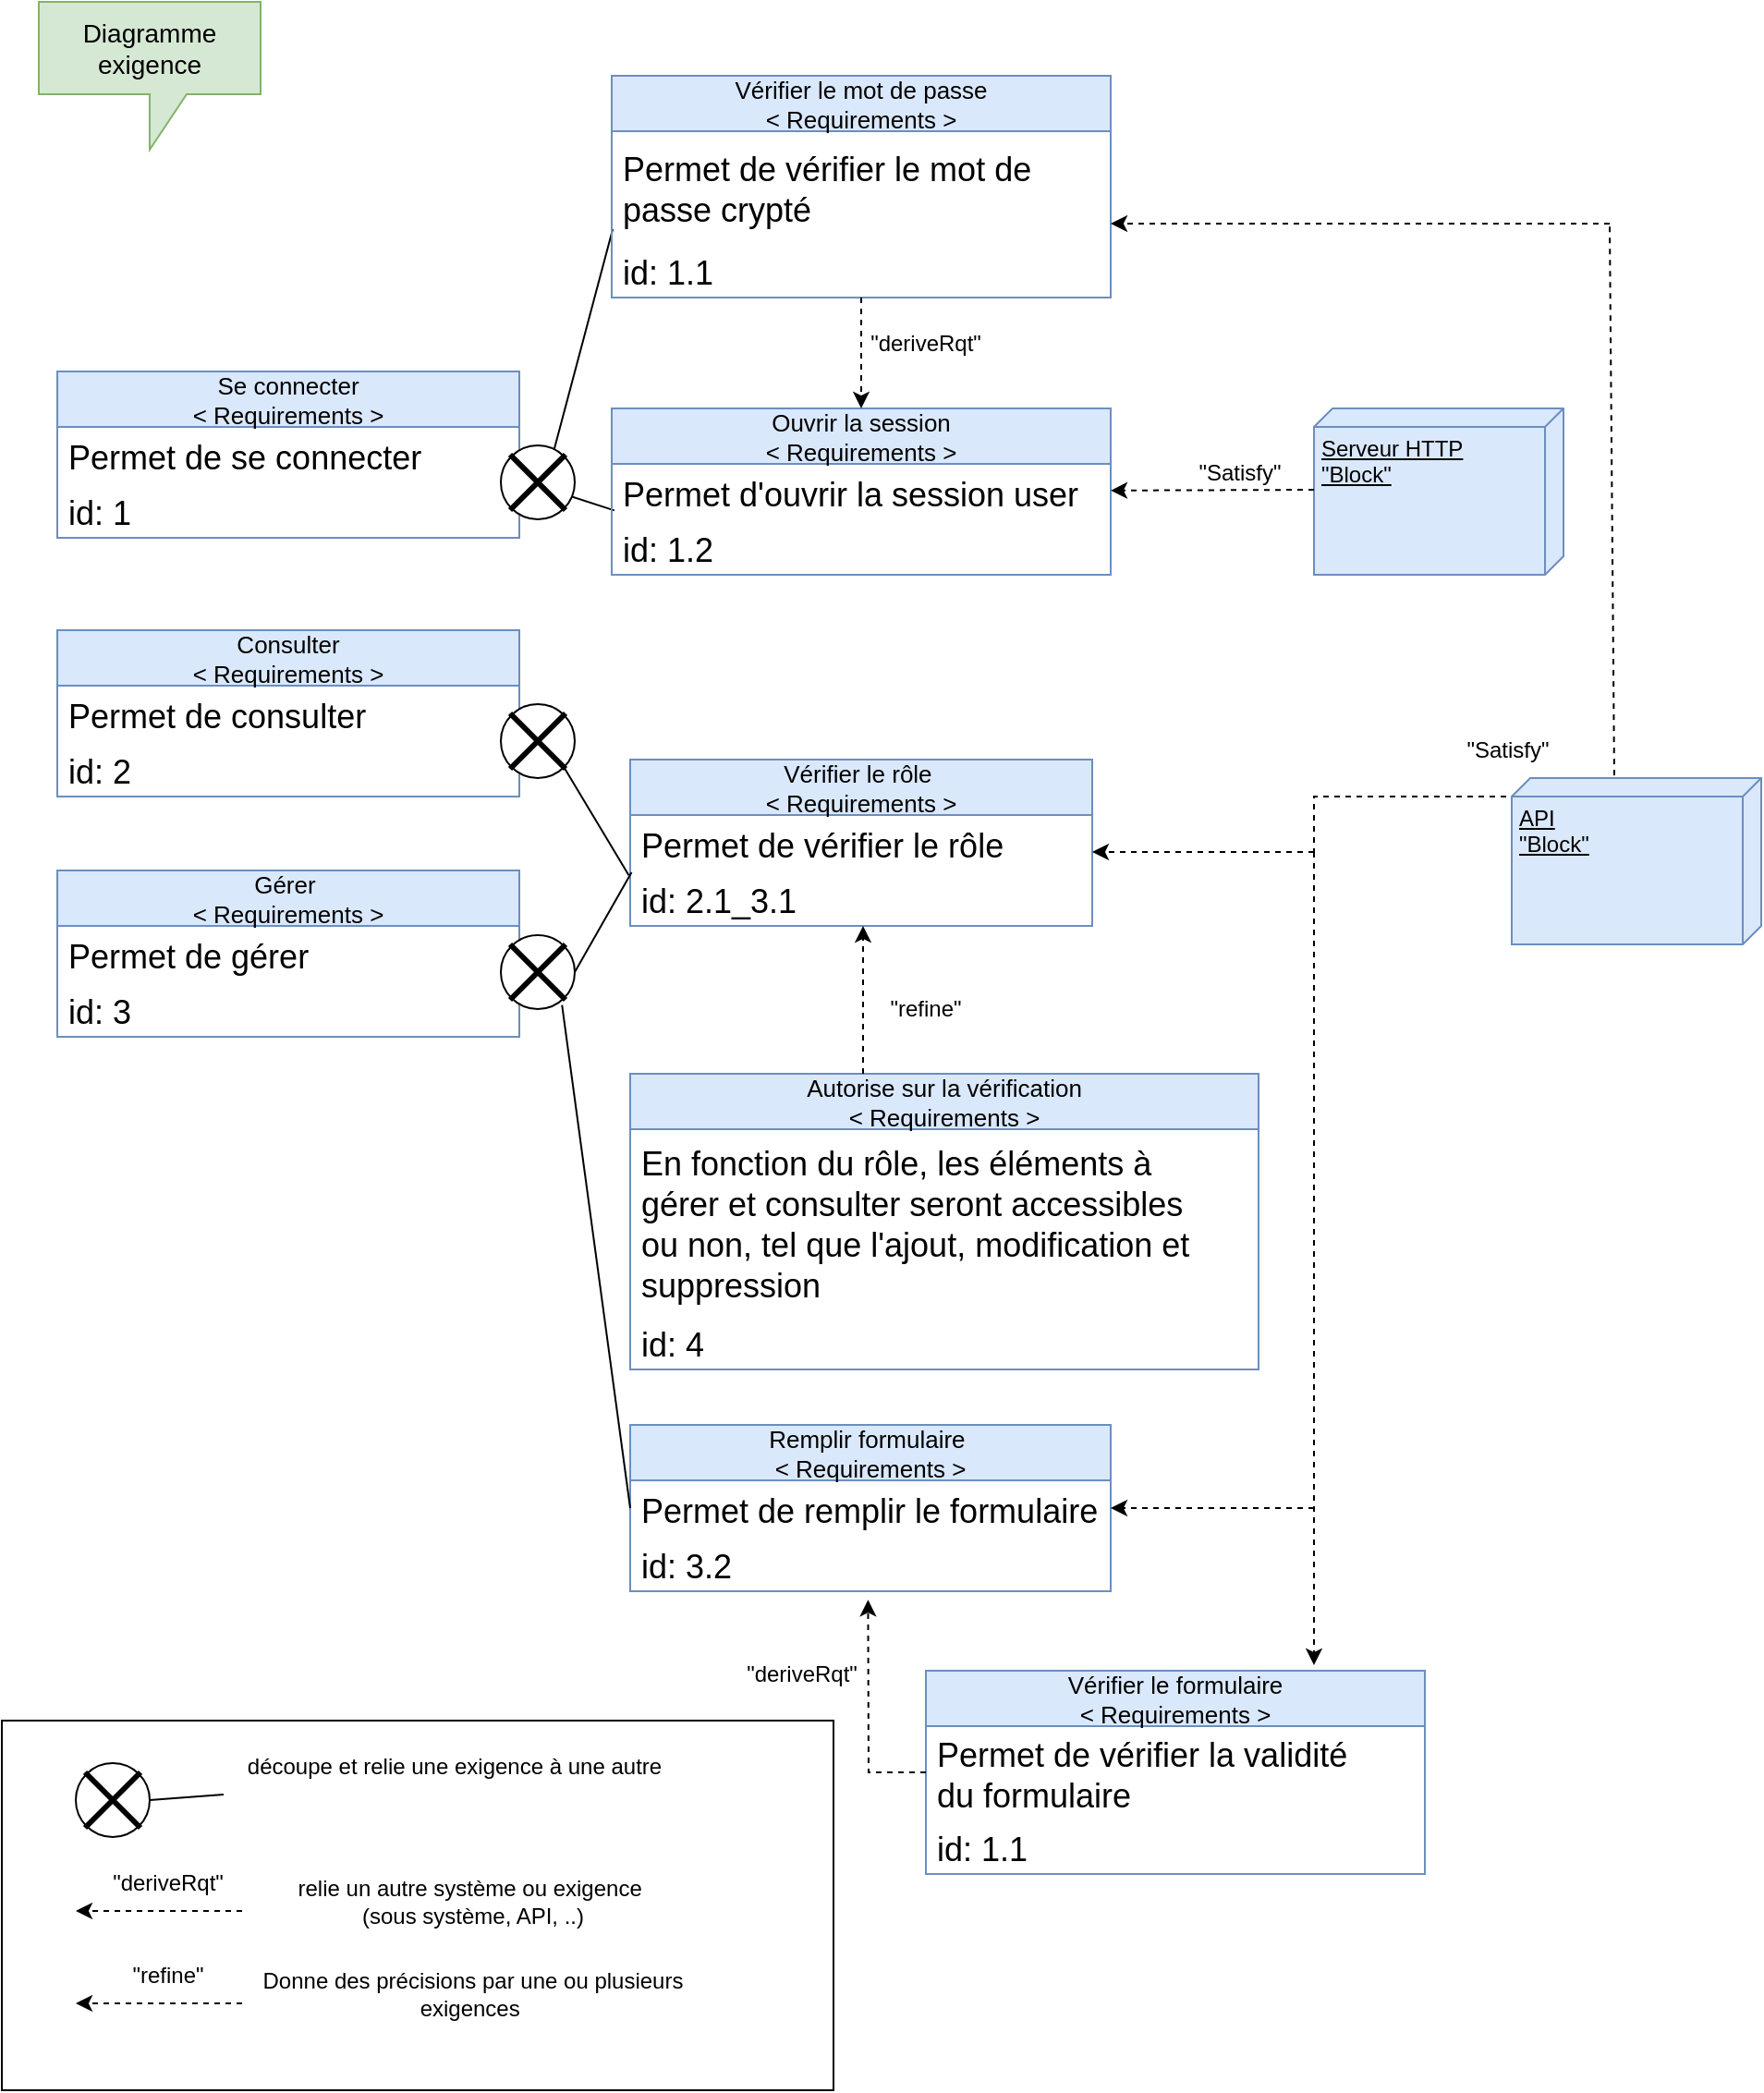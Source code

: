 <mxfile version="15.5.5" type="device" pages="2"><diagram id="PP5y37T1NCXDWAxKDjfz" name="Exigence"><mxGraphModel dx="1221" dy="681" grid="1" gridSize="10" guides="1" tooltips="1" connect="1" arrows="1" fold="1" page="1" pageScale="1" pageWidth="827" pageHeight="1169" math="0" shadow="0"><root><mxCell id="0"/><mxCell id="1" parent="0"/><mxCell id="3-x1_bQ7SzuKg1VykOmz-13" value="Se connecter&#10;&lt; Requirements &gt;" style="swimlane;fontStyle=0;childLayout=stackLayout;horizontal=1;startSize=30;horizontalStack=0;resizeParent=1;resizeParentMax=0;resizeLast=0;collapsible=1;marginBottom=0;fontSize=13;direction=east;rounded=0;strokeWidth=1;perimeterSpacing=0;swimlaneFillColor=none;spacing=4;fillColor=#dae8fc;strokeColor=#6c8ebf;" parent="1" vertex="1"><mxGeometry x="40" y="220" width="250" height="90" as="geometry"/></mxCell><mxCell id="3-x1_bQ7SzuKg1VykOmz-15" value="Permet de se connecter" style="text;strokeColor=none;fillColor=none;align=left;verticalAlign=middle;spacingLeft=4;spacingRight=4;overflow=hidden;points=[[0,0.5],[1,0.5]];portConstraint=eastwest;rotatable=0;fontSize=18;" parent="3-x1_bQ7SzuKg1VykOmz-13" vertex="1"><mxGeometry y="30" width="250" height="30" as="geometry"/></mxCell><mxCell id="3-x1_bQ7SzuKg1VykOmz-16" value="id: 1" style="text;align=left;verticalAlign=middle;spacingLeft=4;spacingRight=4;overflow=hidden;points=[[0,0.5],[1,0.5]];portConstraint=eastwest;rotatable=0;fontSize=18;" parent="3-x1_bQ7SzuKg1VykOmz-13" vertex="1"><mxGeometry y="60" width="250" height="30" as="geometry"/></mxCell><mxCell id="3-x1_bQ7SzuKg1VykOmz-32" value="" style="endArrow=none;html=1;rounded=0;fontSize=13;horizontal=1;verticalAlign=middle;exitX=0.002;exitY=0.884;exitDx=0;exitDy=0;entryX=1;entryY=0;entryDx=0;entryDy=0;exitPerimeter=0;" parent="1" source="1Z-VSQ5LYeNRugJUBKyp-2" edge="1"><mxGeometry width="50" height="50" relative="1" as="geometry"><mxPoint x="341.42" y="255.21" as="sourcePoint"/><mxPoint x="305.607" y="274.393" as="targetPoint"/></mxGeometry></mxCell><mxCell id="3-x1_bQ7SzuKg1VykOmz-81" value="" style="rounded=0;whiteSpace=wrap;html=1;" parent="1" vertex="1"><mxGeometry x="10" y="950" width="450" height="200" as="geometry"/></mxCell><mxCell id="3-x1_bQ7SzuKg1VykOmz-83" value="" style="ellipse;whiteSpace=wrap;html=1;aspect=fixed;" parent="1" vertex="1"><mxGeometry x="50" y="973" width="40" height="40" as="geometry"/></mxCell><mxCell id="3-x1_bQ7SzuKg1VykOmz-84" value="" style="shape=umlDestroy;whiteSpace=wrap;html=1;strokeWidth=3;" parent="1" vertex="1"><mxGeometry x="55" y="978" width="30" height="30" as="geometry"/></mxCell><mxCell id="3-x1_bQ7SzuKg1VykOmz-85" value="découpe et relie une exigence à une autre" style="text;html=1;strokeColor=none;fillColor=none;align=center;verticalAlign=middle;whiteSpace=wrap;rounded=0;" parent="1" vertex="1"><mxGeometry x="130" y="960" width="250" height="30" as="geometry"/></mxCell><mxCell id="3-x1_bQ7SzuKg1VykOmz-86" style="edgeStyle=none;rounded=0;orthogonalLoop=1;jettySize=auto;html=1;dashed=1;entryX=0;entryY=0.5;entryDx=0;entryDy=0;" parent="1" edge="1"><mxGeometry relative="1" as="geometry"><mxPoint x="140" y="1053" as="sourcePoint"/><mxPoint x="50" y="1053" as="targetPoint"/></mxGeometry></mxCell><mxCell id="3-x1_bQ7SzuKg1VykOmz-87" value="relie un autre système ou exigence&amp;nbsp;&lt;br&gt;(sous système, API, ..)&lt;span style=&quot;color: rgba(0 , 0 , 0 , 0) ; font-family: monospace ; font-size: 0px&quot;&gt;%3CmxGraphModel%3E%3Croot%3E%3CmxCell%20id%3D%220%22%2F%3E%3CmxCell%20id%3D%221%22%20parent%3D%220%22%2F%3E%3CmxCell%20id%3D%222%22%20value%3D%22d%C3%A9coupe%20et%20relie%20une%20exigence%20%C3%A0%20une%20autre%22%20style%3D%22text%3Bhtml%3D1%3BstrokeColor%3Dnone%3BfillColor%3Dnone%3Balign%3Dcenter%3BverticalAlign%3Dmiddle%3BwhiteSpace%3Dwrap%3Brounded%3D0%3B%22%20vertex%3D%221%22%20parent%3D%221%22%3E%3CmxGeometry%20x%3D%22840%22%20y%3D%22575%22%20width%3D%22250%22%20height%3D%2230%22%20as%3D%22geometry%22%2F%3E%3C%2FmxCell%3E%3C%2Froot%3E%3C%2FmxGraphModel%3E&lt;/span&gt;" style="text;html=1;strokeColor=none;fillColor=none;align=center;verticalAlign=middle;whiteSpace=wrap;rounded=0;" parent="1" vertex="1"><mxGeometry x="140" y="1033" width="250" height="30" as="geometry"/></mxCell><mxCell id="3-x1_bQ7SzuKg1VykOmz-88" value="Donne des précisions par une ou plusieurs exigences&amp;nbsp;&lt;span style=&quot;color: rgba(0 , 0 , 0 , 0) ; font-family: monospace ; font-size: 0px&quot;&gt;%3CmxGraphModel%3E%3Croot%3E%3CmxCell%20id%3D%220%22%2F%3E%3CmxCell%20id%3D%221%22%20parent%3D%220%22%2F%3E%3CmxCell%20id%3D%222%22%20value%3D%22d%C3%A9coupe%20et%20relie%20une%20exigence%20%C3%A0%20une%20autre%22%20style%3D%22text%3Bhtml%3D1%3BstrokeColor%3Dnone%3BfillColor%3Dnone%3Balign%3Dcenter%3BverticalAlign%3Dmiddle%3BwhiteSpace%3Dwrap%3Brounded%3D0%3B%22%20vertex%3D%221%22%20parent%3D%221%22%3E%3CmxGeometry%20x%3D%22840%22%20y%3D%22575%22%20width%3D%22250%22%20height%3D%2230%22%20as%3D%22geometry%22%2F%3E%3C%2FmxCell%3E%3C%2Froot%3E%3C%2FmxGraphModel%3E&lt;/span&gt;" style="text;html=1;strokeColor=none;fillColor=none;align=center;verticalAlign=middle;whiteSpace=wrap;rounded=0;" parent="1" vertex="1"><mxGeometry x="140" y="1083" width="250" height="30" as="geometry"/></mxCell><mxCell id="3-x1_bQ7SzuKg1VykOmz-89" style="edgeStyle=none;rounded=0;orthogonalLoop=1;jettySize=auto;html=1;dashed=1;entryX=0;entryY=0.5;entryDx=0;entryDy=0;" parent="1" edge="1"><mxGeometry relative="1" as="geometry"><mxPoint x="140" y="1103" as="sourcePoint"/><mxPoint x="50" y="1103" as="targetPoint"/></mxGeometry></mxCell><mxCell id="3-x1_bQ7SzuKg1VykOmz-90" value="&quot;deriveRqt&quot;&lt;span style=&quot;color: rgba(0 , 0 , 0 , 0) ; font-family: monospace ; font-size: 0px&quot;&gt;%3CmxGraphModel%3E%3Croot%3E%3CmxCell%20id%3D%220%22%2F%3E%3CmxCell%20id%3D%221%22%20parent%3D%220%22%2F%3E%3CmxCell%20id%3D%222%22%20value%3D%22Afficher%26%2310%3B%26quot%3Brequirement%26quot%3B%22%20style%3D%22swimlane%3BfontStyle%3D0%3BchildLayout%3DstackLayout%3Bhorizontal%3D1%3BstartSize%3D30%3BhorizontalStack%3D0%3BresizeParent%3D1%3BresizeParentMax%3D0%3BresizeLast%3D0%3Bcollapsible%3D1%3BmarginBottom%3D0%3B%22%20vertex%3D%221%22%20parent%3D%221%22%3E%3CmxGeometry%20x%3D%22275%22%20y%3D%22200%22%20width%3D%22150%22%20height%3D%2290%22%20as%3D%22geometry%22%2F%3E%3C%2FmxCell%3E%3CmxCell%20id%3D%223%22%20value%3D%22Permet%20l'affichage%20du%20form%22%20style%3D%22text%3BstrokeColor%3Dnone%3BfillColor%3Dnone%3Balign%3Dleft%3BverticalAlign%3Dmiddle%3BspacingLeft%3D4%3BspacingRight%3D4%3Boverflow%3Dhidden%3Bpoints%3D%5B%5B0%2C0.5%5D%2C%5B1%2C0.5%5D%5D%3BportConstraint%3Deastwest%3Brotatable%3D0%3B%22%20vertex%3D%221%22%20parent%3D%222%22%3E%3CmxGeometry%20y%3D%2230%22%20width%3D%22150%22%20height%3D%2230%22%20as%3D%22geometry%22%2F%3E%3C%2FmxCell%3E%3CmxCell%20id%3D%224%22%20value%3D%22id%20%3A%202%22%20style%3D%22text%3BstrokeColor%3Dnone%3BfillColor%3Dnone%3Balign%3Dleft%3BverticalAlign%3Dmiddle%3BspacingLeft%3D4%3BspacingRight%3D4%3Boverflow%3Dhidden%3Bpoints%3D%5B%5B0%2C0.5%5D%2C%5B1%2C0.5%5D%5D%3BportConstraint%3Deastwest%3Brotatable%3D0%3B%22%20vertex%3D%221%22%20parent%3D%222%22%3E%3CmxGeometry%20y%3D%2260%22%20width%3D%22150%22%20height%3D%2230%22%20as%3D%22geometry%22%2F%3E%3C%2FmxCell%3E%3C%2Froot%3E%3C%2FmxGraphModel%3E&lt;/span&gt;&lt;span style=&quot;color: rgba(0 , 0 , 0 , 0) ; font-family: monospace ; font-size: 0px&quot;&gt;%3CmxGraphModel%3E%3Croot%3E%3CmxCell%20id%3D%220%22%2F%3E%3CmxCell%20id%3D%221%22%20parent%3D%220%22%2F%3E%3CmxCell%20id%3D%222%22%20value%3D%22Afficher%26%2310%3B%26quot%3Brequirement%26quot%3B%22%20style%3D%22swimlane%3BfontStyle%3D0%3BchildLayout%3DstackLayout%3Bhorizontal%3D1%3BstartSize%3D30%3BhorizontalStack%3D0%3BresizeParent%3D1%3BresizeParentMax%3D0%3BresizeLast%3D0%3Bcollapsible%3D1%3BmarginBottom%3D0%3B%22%20vertex%3D%221%22%20parent%3D%221%22%3E%3CmxGeometry%20x%3D%22275%22%20y%3D%22200%22%20width%3D%22150%22%20height%3D%2290%22%20as%3D%22geometry%22%2F%3E%3C%2FmxCell%3E%3CmxCell%20id%3D%223%22%20value%3D%22Permet%20l'affichage%20du%20form%22%20style%3D%22text%3BstrokeColor%3Dnone%3BfillColor%3Dnone%3Balign%3Dleft%3BverticalAlign%3Dmiddle%3BspacingLeft%3D4%3BspacingRight%3D4%3Boverflow%3Dhidden%3Bpoints%3D%5B%5B0%2C0.5%5D%2C%5B1%2C0.5%5D%5D%3BportConstraint%3Deastwest%3Brotatable%3D0%3B%22%20vertex%3D%221%22%20parent%3D%222%22%3E%3CmxGeometry%20y%3D%2230%22%20width%3D%22150%22%20height%3D%2230%22%20as%3D%22geometry%22%2F%3E%3C%2FmxCell%3E%3CmxCell%20id%3D%224%22%20value%3D%22id%20%3A%202%22%20style%3D%22text%3BstrokeColor%3Dnone%3BfillColor%3Dnone%3Balign%3Dleft%3BverticalAlign%3Dmiddle%3BspacingLeft%3D4%3BspacingRight%3D4%3Boverflow%3Dhidden%3Bpoints%3D%5B%5B0%2C0.5%5D%2C%5B1%2C0.5%5D%5D%3BportConstraint%3Deastwest%3Brotatable%3D0%3B%22%20vertex%3D%221%22%20parent%3D%222%22%3E%3CmxGeometry%20y%3D%2260%22%20width%3D%22150%22%20height%3D%2230%22%20as%3D%22geometry%22%2F%3E%3C%2FmxCell%3E%3C%2Froot%3E%3C%2FmxGraphModel%3E&lt;/span&gt;&lt;span style=&quot;color: rgba(0 , 0 , 0 , 0) ; font-family: monospace ; font-size: 0px&quot;&gt;%3CmxGraphModel%3E%3Croot%3E%3CmxCell%20id%3D%220%22%2F%3E%3CmxCell%20id%3D%221%22%20parent%3D%220%22%2F%3E%3CmxCell%20id%3D%222%22%20value%3D%22Afficher%26%2310%3B%26quot%3Brequirement%26quot%3B%22%20style%3D%22swimlane%3BfontStyle%3D0%3BchildLayout%3DstackLayout%3Bhorizontal%3D1%3BstartSize%3D30%3BhorizontalStack%3D0%3BresizeParent%3D1%3BresizeParentMax%3D0%3BresizeLast%3D0%3Bcollapsible%3D1%3BmarginBottom%3D0%3B%22%20vertex%3D%221%22%20parent%3D%221%22%3E%3CmxGeometry%20x%3D%22275%22%20y%3D%22200%22%20width%3D%22150%22%20height%3D%2290%22%20as%3D%22geometry%22%2F%3E%3C%2FmxCell%3E%3CmxCell%20id%3D%223%22%20value%3D%22Permet%20l'affichage%20du%20form%22%20style%3D%22text%3BstrokeColor%3Dnone%3BfillColor%3Dnone%3Balign%3Dleft%3BverticalAlign%3Dmiddle%3BspacingLeft%3D4%3BspacingRight%3D4%3Boverflow%3Dhidden%3Bpoints%3D%5B%5B0%2C0.5%5D%2C%5B1%2C0.5%5D%5D%3BportConstraint%3Deastwest%3Brotatable%3D0%3B%22%20vertex%3D%221%22%20parent%3D%222%22%3E%3CmxGeometry%20y%3D%2230%22%20width%3D%22150%22%20height%3D%2230%22%20as%3D%22geometry%22%2F%3E%3C%2FmxCell%3E%3CmxCell%20id%3D%224%22%20value%3D%22id%20%3A%202%22%20style%3D%22text%3BstrokeColor%3Dnone%3BfillColor%3Dnone%3Balign%3Dleft%3BverticalAlign%3Dmiddle%3BspacingLeft%3D4%3BspacingRight%3D4%3Boverflow%3Dhidden%3Bpoints%3D%5B%5B0%2C0.5%5D%2C%5B1%2C0.5%5D%5D%3BportConstraint%3Deastwest%3Brotatable%3D0%3B%22%20vertex%3D%221%22%20parent%3D%222%22%3E%3CmxGeometry%20y%3D%2260%22%20width%3D%22150%22%20height%3D%2230%22%20as%3D%22geometry%22%2F%3E%3C%2FmxCell%3E%3C%2Froot%3E%3C%2FmxGraphModel%3E&lt;/span&gt;" style="text;html=1;strokeColor=none;fillColor=none;align=center;verticalAlign=middle;whiteSpace=wrap;rounded=0;" parent="1" vertex="1"><mxGeometry x="70" y="1023" width="60" height="30" as="geometry"/></mxCell><mxCell id="3-x1_bQ7SzuKg1VykOmz-91" value="&quot;refine&quot;&lt;span style=&quot;color: rgba(0 , 0 , 0 , 0) ; font-family: monospace ; font-size: 0px&quot;&gt;%3CmxGraphModel%3E%3Croot%3E%3CmxCell%20id%3D%220%22%2F%3E%3CmxCell%20id%3D%221%22%20parent%3D%220%22%2F%3E%3CmxCell%20id%3D%222%22%20value%3D%22Afficher%26%2310%3B%26quot%3Brequirement%26quot%3B%22%20style%3D%22swimlane%3BfontStyle%3D0%3BchildLayout%3DstackLayout%3Bhorizontal%3D1%3BstartSize%3D30%3BhorizontalStack%3D0%3BresizeParent%3D1%3BresizeParentMax%3D0%3BresizeLast%3D0%3Bcollapsible%3D1%3BmarginBottom%3D0%3B%22%20vertex%3D%221%22%20parent%3D%221%22%3E%3CmxGeometry%20x%3D%22275%22%20y%3D%22200%22%20width%3D%22150%22%20height%3D%2290%22%20as%3D%22geometry%22%2F%3E%3C%2FmxCell%3E%3CmxCell%20id%3D%223%22%20value%3D%22Permet%20l'affichage%20du%20form%22%20style%3D%22text%3BstrokeColor%3Dnone%3BfillColor%3Dnone%3Balign%3Dleft%3BverticalAlign%3Dmiddle%3BspacingLeft%3D4%3BspacingRight%3D4%3Boverflow%3Dhidden%3Bpoints%3D%5B%5B0%2C0.5%5D%2C%5B1%2C0.5%5D%5D%3BportConstraint%3Deastwest%3Brotatable%3D0%3B%22%20vertex%3D%221%22%20parent%3D%222%22%3E%3CmxGeometry%20y%3D%2230%22%20width%3D%22150%22%20height%3D%2230%22%20as%3D%22geometry%22%2F%3E%3C%2FmxCell%3E%3CmxCell%20id%3D%224%22%20value%3D%22id%20%3A%202%22%20style%3D%22text%3BstrokeColor%3Dnone%3BfillColor%3Dnone%3Balign%3Dleft%3BverticalAlign%3Dmiddle%3BspacingLeft%3D4%3BspacingRight%3D4%3Boverflow%3Dhidden%3Bpoints%3D%5B%5B0%2C0.5%5D%2C%5B1%2C0.5%5D%5D%3BportConstraint%3Deastwest%3Brotatable%3D0%3B%22%20vertex%3D%221%22%20parent%3D%222%22%3E%3CmxGeometry%20y%3D%2260%22%20width%3D%22150%22%20height%3D%2230%22%20as%3D%22geometry%22%2F%3E%3C%2FmxCell%3E%3C%2Froot%3E%3C%2FmxGraphModel%3E&lt;/span&gt;&lt;span style=&quot;color: rgba(0 , 0 , 0 , 0) ; font-family: monospace ; font-size: 0px&quot;&gt;%3CmxGraphModel%3E%3Croot%3E%3CmxCell%20id%3D%220%22%2F%3E%3CmxCell%20id%3D%221%22%20parent%3D%220%22%2F%3E%3CmxCell%20id%3D%222%22%20value%3D%22Afficher%26%2310%3B%26quot%3Brequirement%26quot%3B%22%20style%3D%22swimlane%3BfontStyle%3D0%3BchildLayout%3DstackLayout%3Bhorizontal%3D1%3BstartSize%3D30%3BhorizontalStack%3D0%3BresizeParent%3D1%3BresizeParentMax%3D0%3BresizeLast%3D0%3Bcollapsible%3D1%3BmarginBottom%3D0%3B%22%20vertex%3D%221%22%20parent%3D%221%22%3E%3CmxGeometry%20x%3D%22275%22%20y%3D%22200%22%20width%3D%22150%22%20height%3D%2290%22%20as%3D%22geometry%22%2F%3E%3C%2FmxCell%3E%3CmxCell%20id%3D%223%22%20value%3D%22Permet%20l'affichage%20du%20form%22%20style%3D%22text%3BstrokeColor%3Dnone%3BfillColor%3Dnone%3Balign%3Dleft%3BverticalAlign%3Dmiddle%3BspacingLeft%3D4%3BspacingRight%3D4%3Boverflow%3Dhidden%3Bpoints%3D%5B%5B0%2C0.5%5D%2C%5B1%2C0.5%5D%5D%3BportConstraint%3Deastwest%3Brotatable%3D0%3B%22%20vertex%3D%221%22%20parent%3D%222%22%3E%3CmxGeometry%20y%3D%2230%22%20width%3D%22150%22%20height%3D%2230%22%20as%3D%22geometry%22%2F%3E%3C%2FmxCell%3E%3CmxCell%20id%3D%224%22%20value%3D%22id%20%3A%202%22%20style%3D%22text%3BstrokeColor%3Dnone%3BfillColor%3Dnone%3Balign%3Dleft%3BverticalAlign%3Dmiddle%3BspacingLeft%3D4%3BspacingRight%3D4%3Boverflow%3Dhidden%3Bpoints%3D%5B%5B0%2C0.5%5D%2C%5B1%2C0.5%5D%5D%3BportConstraint%3Deastwest%3Brotatable%3D0%3B%22%20vertex%3D%221%22%20parent%3D%222%22%3E%3CmxGeometry%20y%3D%2260%22%20width%3D%22150%22%20height%3D%2230%22%20as%3D%22geometry%22%2F%3E%3C%2FmxCell%3E%3C%2Froot%3E%3C%2FmxGraphModel%3E&lt;/span&gt;&lt;span style=&quot;color: rgba(0 , 0 , 0 , 0) ; font-family: monospace ; font-size: 0px&quot;&gt;%3CmxGraphModel%3E%3Croot%3E%3CmxCell%20id%3D%220%22%2F%3E%3CmxCell%20id%3D%221%22%20parent%3D%220%22%2F%3E%3CmxCell%20id%3D%222%22%20value%3D%22Afficher%26%2310%3B%26quot%3Brequirement%26quot%3B%22%20style%3D%22swimlane%3BfontStyle%3D0%3BchildLayout%3DstackLayout%3Bhorizontal%3D1%3BstartSize%3D30%3BhorizontalStack%3D0%3BresizeParent%3D1%3BresizeParentMax%3D0%3BresizeLast%3D0%3Bcollapsible%3D1%3BmarginBottom%3D0%3B%22%20vertex%3D%221%22%20parent%3D%221%22%3E%3CmxGeometry%20x%3D%22275%22%20y%3D%22200%22%20width%3D%22150%22%20height%3D%2290%22%20as%3D%22geometry%22%2F%3E%3C%2FmxCell%3E%3CmxCell%20id%3D%223%22%20value%3D%22Permet%20l'affichage%20du%20form%22%20style%3D%22text%3BstrokeColor%3Dnone%3BfillColor%3Dnone%3Balign%3Dleft%3BverticalAlign%3Dmiddle%3BspacingLeft%3D4%3BspacingRight%3D4%3Boverflow%3Dhidden%3Bpoints%3D%5B%5B0%2C0.5%5D%2C%5B1%2C0.5%5D%5D%3BportConstraint%3Deastwest%3Brotatable%3D0%3B%22%20vertex%3D%221%22%20parent%3D%222%22%3E%3CmxGeometry%20y%3D%2230%22%20width%3D%22150%22%20height%3D%2230%22%20as%3D%22geometry%22%2F%3E%3C%2FmxCell%3E%3CmxCell%20id%3D%224%22%20value%3D%22id%20%3A%202%22%20style%3D%22text%3BstrokeColor%3Dnone%3BfillColor%3Dnone%3Balign%3Dleft%3BverticalAlign%3Dmiddle%3BspacingLeft%3D4%3BspacingRight%3D4%3Boverflow%3Dhidden%3Bpoints%3D%5B%5B0%2C0.5%5D%2C%5B1%2C0.5%5D%5D%3BportConstraint%3Deastwest%3Brotatable%3D0%3B%22%20vertex%3D%221%22%20parent%3D%222%22%3E%3CmxGeometry%20y%3D%2260%22%20width%3D%22150%22%20height%3D%2230%22%20as%3D%22geometry%22%2F%3E%3C%2FmxCell%3E%3C%2Froot%3E%3C%2FmxGraphModel%3E&lt;/span&gt;" style="text;html=1;strokeColor=none;fillColor=none;align=center;verticalAlign=middle;whiteSpace=wrap;rounded=0;" parent="1" vertex="1"><mxGeometry x="70" y="1073" width="60" height="30" as="geometry"/></mxCell><mxCell id="3-x1_bQ7SzuKg1VykOmz-150" value="Diagramme exigence" style="shape=callout;whiteSpace=wrap;html=1;perimeter=calloutPerimeter;rounded=0;fontSize=14;strokeWidth=1;verticalAlign=middle;fillColor=#d5e8d4;strokeColor=#82b366;" parent="1" vertex="1"><mxGeometry x="30" y="20" width="120" height="80" as="geometry"/></mxCell><mxCell id="1Z-VSQ5LYeNRugJUBKyp-1" value="Vérifier le mot de passe&#10;&lt; Requirements &gt;" style="swimlane;fontStyle=0;childLayout=stackLayout;horizontal=1;startSize=30;horizontalStack=0;resizeParent=1;resizeParentMax=0;resizeLast=0;collapsible=1;marginBottom=0;fontSize=13;direction=east;rounded=0;strokeWidth=1;perimeterSpacing=0;swimlaneFillColor=none;spacing=4;fillColor=#dae8fc;strokeColor=#6c8ebf;" parent="1" vertex="1"><mxGeometry x="340" y="60" width="270" height="120" as="geometry"/></mxCell><mxCell id="1Z-VSQ5LYeNRugJUBKyp-2" value="Permet de vérifier le mot de &#10;passe crypté" style="text;strokeColor=none;fillColor=none;align=left;verticalAlign=middle;spacingLeft=4;spacingRight=4;overflow=hidden;points=[[0,0.5],[1,0.5]];portConstraint=eastwest;rotatable=0;fontSize=18;" parent="1Z-VSQ5LYeNRugJUBKyp-1" vertex="1"><mxGeometry y="30" width="270" height="60" as="geometry"/></mxCell><mxCell id="1Z-VSQ5LYeNRugJUBKyp-3" value="id: 1.1" style="text;align=left;verticalAlign=middle;spacingLeft=4;spacingRight=4;overflow=hidden;points=[[0,0.5],[1,0.5]];portConstraint=eastwest;rotatable=0;fontSize=18;" parent="1Z-VSQ5LYeNRugJUBKyp-1" vertex="1"><mxGeometry y="90" width="270" height="30" as="geometry"/></mxCell><mxCell id="1Z-VSQ5LYeNRugJUBKyp-15" value="" style="endArrow=none;html=1;rounded=0;fontSize=13;horizontal=1;verticalAlign=middle;exitX=0;exitY=0.5;exitDx=0;exitDy=0;" parent="1" edge="1"><mxGeometry width="50" height="50" relative="1" as="geometry"><mxPoint x="341.42" y="295.21" as="sourcePoint"/><mxPoint x="310" y="285" as="targetPoint"/></mxGeometry></mxCell><mxCell id="1Z-VSQ5LYeNRugJUBKyp-18" value="Ouvrir la session&#10;&lt; Requirements &gt;" style="swimlane;fontStyle=0;childLayout=stackLayout;horizontal=1;startSize=30;horizontalStack=0;resizeParent=1;resizeParentMax=0;resizeLast=0;collapsible=1;marginBottom=0;fontSize=13;direction=east;rounded=0;strokeWidth=1;perimeterSpacing=0;swimlaneFillColor=none;spacing=4;fillColor=#dae8fc;strokeColor=#6c8ebf;" parent="1" vertex="1"><mxGeometry x="340" y="240" width="270" height="90" as="geometry"/></mxCell><mxCell id="1Z-VSQ5LYeNRugJUBKyp-19" value="Permet d'ouvrir la session user" style="text;strokeColor=none;fillColor=none;align=left;verticalAlign=middle;spacingLeft=4;spacingRight=4;overflow=hidden;points=[[0,0.5],[1,0.5]];portConstraint=eastwest;rotatable=0;fontSize=18;" parent="1Z-VSQ5LYeNRugJUBKyp-18" vertex="1"><mxGeometry y="30" width="270" height="30" as="geometry"/></mxCell><mxCell id="1Z-VSQ5LYeNRugJUBKyp-20" value="id: 1.2" style="text;align=left;verticalAlign=middle;spacingLeft=4;spacingRight=4;overflow=hidden;points=[[0,0.5],[1,0.5]];portConstraint=eastwest;rotatable=0;fontSize=18;" parent="1Z-VSQ5LYeNRugJUBKyp-18" vertex="1"><mxGeometry y="60" width="270" height="30" as="geometry"/></mxCell><mxCell id="1Z-VSQ5LYeNRugJUBKyp-22" style="edgeStyle=none;rounded=0;orthogonalLoop=1;jettySize=auto;html=1;dashed=1;entryX=0;entryY=0.5;entryDx=0;entryDy=0;" parent="1" edge="1"><mxGeometry relative="1" as="geometry"><mxPoint x="880" y="140" as="sourcePoint"/><mxPoint x="610" y="140.0" as="targetPoint"/></mxGeometry></mxCell><mxCell id="1Z-VSQ5LYeNRugJUBKyp-26" value="&quot;Satisfy&quot;" style="text;html=1;strokeColor=none;fillColor=none;align=center;verticalAlign=middle;whiteSpace=wrap;rounded=0;" parent="1" vertex="1"><mxGeometry x="795" y="410" width="60" height="30" as="geometry"/></mxCell><mxCell id="1Z-VSQ5LYeNRugJUBKyp-27" value="Consulter&#10;&lt; Requirements &gt;" style="swimlane;fontStyle=0;childLayout=stackLayout;horizontal=1;startSize=30;horizontalStack=0;resizeParent=1;resizeParentMax=0;resizeLast=0;collapsible=1;marginBottom=0;fontSize=13;direction=east;rounded=0;strokeWidth=1;perimeterSpacing=0;swimlaneFillColor=none;spacing=4;fillColor=#dae8fc;strokeColor=#6c8ebf;" parent="1" vertex="1"><mxGeometry x="40" y="360" width="250" height="90" as="geometry"/></mxCell><mxCell id="1Z-VSQ5LYeNRugJUBKyp-28" value="Permet de consulter" style="text;strokeColor=none;fillColor=none;align=left;verticalAlign=middle;spacingLeft=4;spacingRight=4;overflow=hidden;points=[[0,0.5],[1,0.5]];portConstraint=eastwest;rotatable=0;fontSize=18;" parent="1Z-VSQ5LYeNRugJUBKyp-27" vertex="1"><mxGeometry y="30" width="250" height="30" as="geometry"/></mxCell><mxCell id="1Z-VSQ5LYeNRugJUBKyp-29" value="id: 2" style="text;align=left;verticalAlign=middle;spacingLeft=4;spacingRight=4;overflow=hidden;points=[[0,0.5],[1,0.5]];portConstraint=eastwest;rotatable=0;fontSize=18;" parent="1Z-VSQ5LYeNRugJUBKyp-27" vertex="1"><mxGeometry y="60" width="250" height="30" as="geometry"/></mxCell><mxCell id="1Z-VSQ5LYeNRugJUBKyp-61" value="Gérer &#10;&lt; Requirements &gt;" style="swimlane;fontStyle=0;childLayout=stackLayout;horizontal=1;startSize=30;horizontalStack=0;resizeParent=1;resizeParentMax=0;resizeLast=0;collapsible=1;marginBottom=0;fontSize=13;direction=east;rounded=0;strokeWidth=1;perimeterSpacing=0;swimlaneFillColor=none;spacing=4;fillColor=#dae8fc;strokeColor=#6c8ebf;" parent="1" vertex="1"><mxGeometry x="40" y="490" width="250" height="90" as="geometry"/></mxCell><mxCell id="1Z-VSQ5LYeNRugJUBKyp-62" value="Permet de gérer" style="text;strokeColor=none;fillColor=none;align=left;verticalAlign=middle;spacingLeft=4;spacingRight=4;overflow=hidden;points=[[0,0.5],[1,0.5]];portConstraint=eastwest;rotatable=0;fontSize=18;" parent="1Z-VSQ5LYeNRugJUBKyp-61" vertex="1"><mxGeometry y="30" width="250" height="30" as="geometry"/></mxCell><mxCell id="1Z-VSQ5LYeNRugJUBKyp-63" value="id: 3" style="text;align=left;verticalAlign=middle;spacingLeft=4;spacingRight=4;overflow=hidden;points=[[0,0.5],[1,0.5]];portConstraint=eastwest;rotatable=0;fontSize=18;" parent="1Z-VSQ5LYeNRugJUBKyp-61" vertex="1"><mxGeometry y="60" width="250" height="30" as="geometry"/></mxCell><mxCell id="e_LQSvhpfYJ3DczWif9u-5" value="API&lt;br&gt;&quot;Block&quot;" style="verticalAlign=top;align=left;spacingTop=8;spacingLeft=2;spacingRight=12;shape=cube;size=10;direction=south;fontStyle=4;html=1;fillColor=#dae8fc;strokeColor=#6c8ebf;" vertex="1" parent="1"><mxGeometry x="827" y="440" width="135" height="90" as="geometry"/></mxCell><mxCell id="e_LQSvhpfYJ3DczWif9u-6" value="Vérifier le rôle &#10;&lt; Requirements &gt;" style="swimlane;fontStyle=0;childLayout=stackLayout;horizontal=1;startSize=30;horizontalStack=0;resizeParent=1;resizeParentMax=0;resizeLast=0;collapsible=1;marginBottom=0;fontSize=13;direction=east;rounded=0;strokeWidth=1;perimeterSpacing=0;swimlaneFillColor=none;spacing=4;fillColor=#dae8fc;strokeColor=#6c8ebf;" vertex="1" parent="1"><mxGeometry x="350" y="430" width="250" height="90" as="geometry"/></mxCell><mxCell id="e_LQSvhpfYJ3DczWif9u-7" value="Permet de vérifier le rôle" style="text;strokeColor=none;fillColor=none;align=left;verticalAlign=middle;spacingLeft=4;spacingRight=4;overflow=hidden;points=[[0,0.5],[1,0.5]];portConstraint=eastwest;rotatable=0;fontSize=18;" vertex="1" parent="e_LQSvhpfYJ3DczWif9u-6"><mxGeometry y="30" width="250" height="30" as="geometry"/></mxCell><mxCell id="e_LQSvhpfYJ3DczWif9u-8" value="id: 2.1_3.1" style="text;align=left;verticalAlign=middle;spacingLeft=4;spacingRight=4;overflow=hidden;points=[[0,0.5],[1,0.5]];portConstraint=eastwest;rotatable=0;fontSize=18;" vertex="1" parent="e_LQSvhpfYJ3DczWif9u-6"><mxGeometry y="60" width="250" height="30" as="geometry"/></mxCell><mxCell id="rYQgq5b_SlYfyLfCAz5s-11" value="" style="ellipse;whiteSpace=wrap;html=1;aspect=fixed;" vertex="1" parent="1"><mxGeometry x="280" y="260" width="40" height="40" as="geometry"/></mxCell><mxCell id="rYQgq5b_SlYfyLfCAz5s-10" value="" style="shape=umlDestroy;whiteSpace=wrap;html=1;strokeWidth=3;" vertex="1" parent="1"><mxGeometry x="285" y="265" width="30" height="30" as="geometry"/></mxCell><mxCell id="rYQgq5b_SlYfyLfCAz5s-14" value="" style="ellipse;whiteSpace=wrap;html=1;aspect=fixed;" vertex="1" parent="1"><mxGeometry x="280" y="525" width="40" height="40" as="geometry"/></mxCell><mxCell id="rYQgq5b_SlYfyLfCAz5s-15" value="" style="shape=umlDestroy;whiteSpace=wrap;html=1;strokeWidth=3;" vertex="1" parent="1"><mxGeometry x="285" y="530" width="30" height="30" as="geometry"/></mxCell><mxCell id="rYQgq5b_SlYfyLfCAz5s-16" value="" style="ellipse;whiteSpace=wrap;html=1;aspect=fixed;" vertex="1" parent="1"><mxGeometry x="280" y="400" width="40" height="40" as="geometry"/></mxCell><mxCell id="rYQgq5b_SlYfyLfCAz5s-17" value="" style="shape=umlDestroy;whiteSpace=wrap;html=1;strokeWidth=3;" vertex="1" parent="1"><mxGeometry x="285" y="405" width="30" height="30" as="geometry"/></mxCell><mxCell id="rYQgq5b_SlYfyLfCAz5s-18" value="" style="endArrow=none;html=1;rounded=0;fontSize=13;horizontal=1;verticalAlign=middle;exitX=1;exitY=1;exitDx=0;exitDy=0;entryX=-0.003;entryY=0.087;entryDx=0;entryDy=0;entryPerimeter=0;" edge="1" parent="1" source="rYQgq5b_SlYfyLfCAz5s-16" target="e_LQSvhpfYJ3DczWif9u-8"><mxGeometry width="50" height="50" relative="1" as="geometry"><mxPoint x="-69.46" y="146.52" as="sourcePoint"/><mxPoint x="-104.393" y="224.393" as="targetPoint"/></mxGeometry></mxCell><mxCell id="rYQgq5b_SlYfyLfCAz5s-19" value="" style="endArrow=none;html=1;rounded=0;fontSize=13;horizontal=1;verticalAlign=middle;exitX=1;exitY=0.5;exitDx=0;exitDy=0;entryX=0.003;entryY=0.033;entryDx=0;entryDy=0;entryPerimeter=0;" edge="1" parent="1" source="rYQgq5b_SlYfyLfCAz5s-14" target="e_LQSvhpfYJ3DczWif9u-8"><mxGeometry width="50" height="50" relative="1" as="geometry"><mxPoint x="-59.46" y="156.52" as="sourcePoint"/><mxPoint x="-94.393" y="234.393" as="targetPoint"/></mxGeometry></mxCell><mxCell id="rYQgq5b_SlYfyLfCAz5s-20" style="edgeStyle=none;rounded=0;orthogonalLoop=1;jettySize=auto;html=1;dashed=1;entryX=0.5;entryY=0;entryDx=0;entryDy=0;" edge="1" parent="1" target="1Z-VSQ5LYeNRugJUBKyp-18"><mxGeometry relative="1" as="geometry"><mxPoint x="475" y="180" as="sourcePoint"/><mxPoint x="620" y="150.0" as="targetPoint"/></mxGeometry></mxCell><mxCell id="rYQgq5b_SlYfyLfCAz5s-21" value="&quot;deriveRqt&quot;&lt;span style=&quot;color: rgba(0 , 0 , 0 , 0) ; font-family: monospace ; font-size: 0px&quot;&gt;%3CmxGraphModel%3E%3Croot%3E%3CmxCell%20id%3D%220%22%2F%3E%3CmxCell%20id%3D%221%22%20parent%3D%220%22%2F%3E%3CmxCell%20id%3D%222%22%20value%3D%22Afficher%26%2310%3B%26quot%3Brequirement%26quot%3B%22%20style%3D%22swimlane%3BfontStyle%3D0%3BchildLayout%3DstackLayout%3Bhorizontal%3D1%3BstartSize%3D30%3BhorizontalStack%3D0%3BresizeParent%3D1%3BresizeParentMax%3D0%3BresizeLast%3D0%3Bcollapsible%3D1%3BmarginBottom%3D0%3B%22%20vertex%3D%221%22%20parent%3D%221%22%3E%3CmxGeometry%20x%3D%22275%22%20y%3D%22200%22%20width%3D%22150%22%20height%3D%2290%22%20as%3D%22geometry%22%2F%3E%3C%2FmxCell%3E%3CmxCell%20id%3D%223%22%20value%3D%22Permet%20l'affichage%20du%20form%22%20style%3D%22text%3BstrokeColor%3Dnone%3BfillColor%3Dnone%3Balign%3Dleft%3BverticalAlign%3Dmiddle%3BspacingLeft%3D4%3BspacingRight%3D4%3Boverflow%3Dhidden%3Bpoints%3D%5B%5B0%2C0.5%5D%2C%5B1%2C0.5%5D%5D%3BportConstraint%3Deastwest%3Brotatable%3D0%3B%22%20vertex%3D%221%22%20parent%3D%222%22%3E%3CmxGeometry%20y%3D%2230%22%20width%3D%22150%22%20height%3D%2230%22%20as%3D%22geometry%22%2F%3E%3C%2FmxCell%3E%3CmxCell%20id%3D%224%22%20value%3D%22id%20%3A%202%22%20style%3D%22text%3BstrokeColor%3Dnone%3BfillColor%3Dnone%3Balign%3Dleft%3BverticalAlign%3Dmiddle%3BspacingLeft%3D4%3BspacingRight%3D4%3Boverflow%3Dhidden%3Bpoints%3D%5B%5B0%2C0.5%5D%2C%5B1%2C0.5%5D%5D%3BportConstraint%3Deastwest%3Brotatable%3D0%3B%22%20vertex%3D%221%22%20parent%3D%222%22%3E%3CmxGeometry%20y%3D%2260%22%20width%3D%22150%22%20height%3D%2230%22%20as%3D%22geometry%22%2F%3E%3C%2FmxCell%3E%3C%2Froot%3E%3C%2FmxGraphModel%3E&lt;/span&gt;&lt;span style=&quot;color: rgba(0 , 0 , 0 , 0) ; font-family: monospace ; font-size: 0px&quot;&gt;%3CmxGraphModel%3E%3Croot%3E%3CmxCell%20id%3D%220%22%2F%3E%3CmxCell%20id%3D%221%22%20parent%3D%220%22%2F%3E%3CmxCell%20id%3D%222%22%20value%3D%22Afficher%26%2310%3B%26quot%3Brequirement%26quot%3B%22%20style%3D%22swimlane%3BfontStyle%3D0%3BchildLayout%3DstackLayout%3Bhorizontal%3D1%3BstartSize%3D30%3BhorizontalStack%3D0%3BresizeParent%3D1%3BresizeParentMax%3D0%3BresizeLast%3D0%3Bcollapsible%3D1%3BmarginBottom%3D0%3B%22%20vertex%3D%221%22%20parent%3D%221%22%3E%3CmxGeometry%20x%3D%22275%22%20y%3D%22200%22%20width%3D%22150%22%20height%3D%2290%22%20as%3D%22geometry%22%2F%3E%3C%2FmxCell%3E%3CmxCell%20id%3D%223%22%20value%3D%22Permet%20l'affichage%20du%20form%22%20style%3D%22text%3BstrokeColor%3Dnone%3BfillColor%3Dnone%3Balign%3Dleft%3BverticalAlign%3Dmiddle%3BspacingLeft%3D4%3BspacingRight%3D4%3Boverflow%3Dhidden%3Bpoints%3D%5B%5B0%2C0.5%5D%2C%5B1%2C0.5%5D%5D%3BportConstraint%3Deastwest%3Brotatable%3D0%3B%22%20vertex%3D%221%22%20parent%3D%222%22%3E%3CmxGeometry%20y%3D%2230%22%20width%3D%22150%22%20height%3D%2230%22%20as%3D%22geometry%22%2F%3E%3C%2FmxCell%3E%3CmxCell%20id%3D%224%22%20value%3D%22id%20%3A%202%22%20style%3D%22text%3BstrokeColor%3Dnone%3BfillColor%3Dnone%3Balign%3Dleft%3BverticalAlign%3Dmiddle%3BspacingLeft%3D4%3BspacingRight%3D4%3Boverflow%3Dhidden%3Bpoints%3D%5B%5B0%2C0.5%5D%2C%5B1%2C0.5%5D%5D%3BportConstraint%3Deastwest%3Brotatable%3D0%3B%22%20vertex%3D%221%22%20parent%3D%222%22%3E%3CmxGeometry%20y%3D%2260%22%20width%3D%22150%22%20height%3D%2230%22%20as%3D%22geometry%22%2F%3E%3C%2FmxCell%3E%3C%2Froot%3E%3C%2FmxGraphModel%3E&lt;/span&gt;&lt;span style=&quot;color: rgba(0 , 0 , 0 , 0) ; font-family: monospace ; font-size: 0px&quot;&gt;%3CmxGraphModel%3E%3Croot%3E%3CmxCell%20id%3D%220%22%2F%3E%3CmxCell%20id%3D%221%22%20parent%3D%220%22%2F%3E%3CmxCell%20id%3D%222%22%20value%3D%22Afficher%26%2310%3B%26quot%3Brequirement%26quot%3B%22%20style%3D%22swimlane%3BfontStyle%3D0%3BchildLayout%3DstackLayout%3Bhorizontal%3D1%3BstartSize%3D30%3BhorizontalStack%3D0%3BresizeParent%3D1%3BresizeParentMax%3D0%3BresizeLast%3D0%3Bcollapsible%3D1%3BmarginBottom%3D0%3B%22%20vertex%3D%221%22%20parent%3D%221%22%3E%3CmxGeometry%20x%3D%22275%22%20y%3D%22200%22%20width%3D%22150%22%20height%3D%2290%22%20as%3D%22geometry%22%2F%3E%3C%2FmxCell%3E%3CmxCell%20id%3D%223%22%20value%3D%22Permet%20l'affichage%20du%20form%22%20style%3D%22text%3BstrokeColor%3Dnone%3BfillColor%3Dnone%3Balign%3Dleft%3BverticalAlign%3Dmiddle%3BspacingLeft%3D4%3BspacingRight%3D4%3Boverflow%3Dhidden%3Bpoints%3D%5B%5B0%2C0.5%5D%2C%5B1%2C0.5%5D%5D%3BportConstraint%3Deastwest%3Brotatable%3D0%3B%22%20vertex%3D%221%22%20parent%3D%222%22%3E%3CmxGeometry%20y%3D%2230%22%20width%3D%22150%22%20height%3D%2230%22%20as%3D%22geometry%22%2F%3E%3C%2FmxCell%3E%3CmxCell%20id%3D%224%22%20value%3D%22id%20%3A%202%22%20style%3D%22text%3BstrokeColor%3Dnone%3BfillColor%3Dnone%3Balign%3Dleft%3BverticalAlign%3Dmiddle%3BspacingLeft%3D4%3BspacingRight%3D4%3Boverflow%3Dhidden%3Bpoints%3D%5B%5B0%2C0.5%5D%2C%5B1%2C0.5%5D%5D%3BportConstraint%3Deastwest%3Brotatable%3D0%3B%22%20vertex%3D%221%22%20parent%3D%222%22%3E%3CmxGeometry%20y%3D%2260%22%20width%3D%22150%22%20height%3D%2230%22%20as%3D%22geometry%22%2F%3E%3C%2FmxCell%3E%3C%2Froot%3E%3C%2FmxGraphModel%3E&lt;/span&gt;" style="text;html=1;strokeColor=none;fillColor=none;align=center;verticalAlign=middle;whiteSpace=wrap;rounded=0;" vertex="1" parent="1"><mxGeometry x="480" y="190" width="60" height="30" as="geometry"/></mxCell><mxCell id="rYQgq5b_SlYfyLfCAz5s-25" style="edgeStyle=none;rounded=0;orthogonalLoop=1;jettySize=auto;html=1;dashed=1;entryX=0;entryY=0.5;entryDx=0;entryDy=0;" edge="1" parent="1"><mxGeometry relative="1" as="geometry"><mxPoint x="720" y="480" as="sourcePoint"/><mxPoint x="600" y="480.0" as="targetPoint"/></mxGeometry></mxCell><mxCell id="rYQgq5b_SlYfyLfCAz5s-27" value="" style="endArrow=none;html=1;rounded=0;fontSize=13;horizontal=1;verticalAlign=middle;exitX=1;exitY=0.5;exitDx=0;exitDy=0;entryX=0;entryY=1;entryDx=0;entryDy=0;" edge="1" parent="1" source="3-x1_bQ7SzuKg1VykOmz-83" target="3-x1_bQ7SzuKg1VykOmz-85"><mxGeometry width="50" height="50" relative="1" as="geometry"><mxPoint x="324.142" y="754.142" as="sourcePoint"/><mxPoint x="359.25" y="812.61" as="targetPoint"/></mxGeometry></mxCell><mxCell id="rYQgq5b_SlYfyLfCAz5s-33" value="Autorise sur la vérification&#10;&lt; Requirements &gt;" style="swimlane;fontStyle=0;childLayout=stackLayout;horizontal=1;startSize=30;horizontalStack=0;resizeParent=1;resizeParentMax=0;resizeLast=0;collapsible=1;marginBottom=0;fontSize=13;direction=east;rounded=0;strokeWidth=1;perimeterSpacing=0;swimlaneFillColor=none;spacing=4;fillColor=#dae8fc;strokeColor=#6c8ebf;" vertex="1" parent="1"><mxGeometry x="350" y="600" width="340" height="160" as="geometry"/></mxCell><mxCell id="rYQgq5b_SlYfyLfCAz5s-34" value="En fonction du rôle, les éléments à &#10;gérer et consulter seront accessibles &#10;ou non, tel que l'ajout, modification et &#10;suppression" style="text;strokeColor=none;fillColor=none;align=left;verticalAlign=middle;spacingLeft=4;spacingRight=4;overflow=hidden;points=[[0,0.5],[1,0.5]];portConstraint=eastwest;rotatable=0;fontSize=18;" vertex="1" parent="rYQgq5b_SlYfyLfCAz5s-33"><mxGeometry y="30" width="340" height="100" as="geometry"/></mxCell><mxCell id="rYQgq5b_SlYfyLfCAz5s-35" value="id: 4" style="text;align=left;verticalAlign=middle;spacingLeft=4;spacingRight=4;overflow=hidden;points=[[0,0.5],[1,0.5]];portConstraint=eastwest;rotatable=0;fontSize=18;" vertex="1" parent="rYQgq5b_SlYfyLfCAz5s-33"><mxGeometry y="130" width="340" height="30" as="geometry"/></mxCell><mxCell id="rYQgq5b_SlYfyLfCAz5s-36" style="edgeStyle=none;rounded=0;orthogonalLoop=1;jettySize=auto;html=1;dashed=1;" edge="1" parent="1"><mxGeometry relative="1" as="geometry"><mxPoint x="476" y="600" as="sourcePoint"/><mxPoint x="476" y="520" as="targetPoint"/></mxGeometry></mxCell><mxCell id="rYQgq5b_SlYfyLfCAz5s-37" value="&quot;refine&quot;" style="text;html=1;strokeColor=none;fillColor=none;align=center;verticalAlign=middle;whiteSpace=wrap;rounded=0;" vertex="1" parent="1"><mxGeometry x="480" y="550" width="60" height="30" as="geometry"/></mxCell><mxCell id="ciBoSC3F8k9pibovQelh-1" value="Remplir formulaire &#10;&lt; Requirements &gt;" style="swimlane;fontStyle=0;childLayout=stackLayout;horizontal=1;startSize=30;horizontalStack=0;resizeParent=1;resizeParentMax=0;resizeLast=0;collapsible=1;marginBottom=0;fontSize=13;direction=east;rounded=0;strokeWidth=1;perimeterSpacing=0;swimlaneFillColor=none;spacing=4;fillColor=#dae8fc;strokeColor=#6c8ebf;" vertex="1" parent="1"><mxGeometry x="350" y="790" width="260" height="90" as="geometry"/></mxCell><mxCell id="ciBoSC3F8k9pibovQelh-2" value="Permet de remplir le formulaire" style="text;strokeColor=none;fillColor=none;align=left;verticalAlign=middle;spacingLeft=4;spacingRight=4;overflow=hidden;points=[[0,0.5],[1,0.5]];portConstraint=eastwest;rotatable=0;fontSize=18;" vertex="1" parent="ciBoSC3F8k9pibovQelh-1"><mxGeometry y="30" width="260" height="30" as="geometry"/></mxCell><mxCell id="ciBoSC3F8k9pibovQelh-3" value="id: 3.2" style="text;align=left;verticalAlign=middle;spacingLeft=4;spacingRight=4;overflow=hidden;points=[[0,0.5],[1,0.5]];portConstraint=eastwest;rotatable=0;fontSize=18;" vertex="1" parent="ciBoSC3F8k9pibovQelh-1"><mxGeometry y="60" width="260" height="30" as="geometry"/></mxCell><mxCell id="ciBoSC3F8k9pibovQelh-4" value="" style="endArrow=none;html=1;rounded=0;fontSize=13;horizontal=1;verticalAlign=middle;exitX=0.937;exitY=1.092;exitDx=0;exitDy=0;entryX=0;entryY=0.5;entryDx=0;entryDy=0;exitPerimeter=0;" edge="1" parent="1" source="rYQgq5b_SlYfyLfCAz5s-15" target="ciBoSC3F8k9pibovQelh-2"><mxGeometry width="50" height="50" relative="1" as="geometry"><mxPoint x="330" y="555" as="sourcePoint"/><mxPoint x="360.75" y="500.99" as="targetPoint"/></mxGeometry></mxCell><mxCell id="ciBoSC3F8k9pibovQelh-5" value="Vérifier le formulaire&#10;&lt; Requirements &gt;" style="swimlane;fontStyle=0;childLayout=stackLayout;horizontal=1;startSize=30;horizontalStack=0;resizeParent=1;resizeParentMax=0;resizeLast=0;collapsible=1;marginBottom=0;fontSize=13;direction=east;rounded=0;strokeWidth=1;perimeterSpacing=0;swimlaneFillColor=none;spacing=4;fillColor=#dae8fc;strokeColor=#6c8ebf;" vertex="1" parent="1"><mxGeometry x="510" y="923" width="270" height="110" as="geometry"/></mxCell><mxCell id="ciBoSC3F8k9pibovQelh-6" value="Permet de vérifier la validité &#10;du formulaire" style="text;strokeColor=none;fillColor=none;align=left;verticalAlign=middle;spacingLeft=4;spacingRight=4;overflow=hidden;points=[[0,0.5],[1,0.5]];portConstraint=eastwest;rotatable=0;fontSize=18;" vertex="1" parent="ciBoSC3F8k9pibovQelh-5"><mxGeometry y="30" width="270" height="50" as="geometry"/></mxCell><mxCell id="ciBoSC3F8k9pibovQelh-7" value="id: 1.1" style="text;align=left;verticalAlign=middle;spacingLeft=4;spacingRight=4;overflow=hidden;points=[[0,0.5],[1,0.5]];portConstraint=eastwest;rotatable=0;fontSize=18;" vertex="1" parent="ciBoSC3F8k9pibovQelh-5"><mxGeometry y="80" width="270" height="30" as="geometry"/></mxCell><mxCell id="ciBoSC3F8k9pibovQelh-8" style="edgeStyle=none;rounded=0;orthogonalLoop=1;jettySize=auto;html=1;dashed=1;entryX=0.495;entryY=1.155;entryDx=0;entryDy=0;exitX=0;exitY=0.5;exitDx=0;exitDy=0;entryPerimeter=0;" edge="1" parent="1" source="ciBoSC3F8k9pibovQelh-6" target="ciBoSC3F8k9pibovQelh-3"><mxGeometry relative="1" as="geometry"><mxPoint x="500" y="980" as="sourcePoint"/><mxPoint x="500.27" y="1079.79" as="targetPoint"/><Array as="points"><mxPoint x="479" y="978"/></Array></mxGeometry></mxCell><mxCell id="ciBoSC3F8k9pibovQelh-9" value="&quot;deriveRqt&quot;&lt;span style=&quot;color: rgba(0 , 0 , 0 , 0) ; font-family: monospace ; font-size: 0px&quot;&gt;%3CmxGraphModel%3E%3Croot%3E%3CmxCell%20id%3D%220%22%2F%3E%3CmxCell%20id%3D%221%22%20parent%3D%220%22%2F%3E%3CmxCell%20id%3D%222%22%20value%3D%22Afficher%26%2310%3B%26quot%3Brequirement%26quot%3B%22%20style%3D%22swimlane%3BfontStyle%3D0%3BchildLayout%3DstackLayout%3Bhorizontal%3D1%3BstartSize%3D30%3BhorizontalStack%3D0%3BresizeParent%3D1%3BresizeParentMax%3D0%3BresizeLast%3D0%3Bcollapsible%3D1%3BmarginBottom%3D0%3B%22%20vertex%3D%221%22%20parent%3D%221%22%3E%3CmxGeometry%20x%3D%22275%22%20y%3D%22200%22%20width%3D%22150%22%20height%3D%2290%22%20as%3D%22geometry%22%2F%3E%3C%2FmxCell%3E%3CmxCell%20id%3D%223%22%20value%3D%22Permet%20l'affichage%20du%20form%22%20style%3D%22text%3BstrokeColor%3Dnone%3BfillColor%3Dnone%3Balign%3Dleft%3BverticalAlign%3Dmiddle%3BspacingLeft%3D4%3BspacingRight%3D4%3Boverflow%3Dhidden%3Bpoints%3D%5B%5B0%2C0.5%5D%2C%5B1%2C0.5%5D%5D%3BportConstraint%3Deastwest%3Brotatable%3D0%3B%22%20vertex%3D%221%22%20parent%3D%222%22%3E%3CmxGeometry%20y%3D%2230%22%20width%3D%22150%22%20height%3D%2230%22%20as%3D%22geometry%22%2F%3E%3C%2FmxCell%3E%3CmxCell%20id%3D%224%22%20value%3D%22id%20%3A%202%22%20style%3D%22text%3BstrokeColor%3Dnone%3BfillColor%3Dnone%3Balign%3Dleft%3BverticalAlign%3Dmiddle%3BspacingLeft%3D4%3BspacingRight%3D4%3Boverflow%3Dhidden%3Bpoints%3D%5B%5B0%2C0.5%5D%2C%5B1%2C0.5%5D%5D%3BportConstraint%3Deastwest%3Brotatable%3D0%3B%22%20vertex%3D%221%22%20parent%3D%222%22%3E%3CmxGeometry%20y%3D%2260%22%20width%3D%22150%22%20height%3D%2230%22%20as%3D%22geometry%22%2F%3E%3C%2FmxCell%3E%3C%2Froot%3E%3C%2FmxGraphModel%3E&lt;/span&gt;&lt;span style=&quot;color: rgba(0 , 0 , 0 , 0) ; font-family: monospace ; font-size: 0px&quot;&gt;%3CmxGraphModel%3E%3Croot%3E%3CmxCell%20id%3D%220%22%2F%3E%3CmxCell%20id%3D%221%22%20parent%3D%220%22%2F%3E%3CmxCell%20id%3D%222%22%20value%3D%22Afficher%26%2310%3B%26quot%3Brequirement%26quot%3B%22%20style%3D%22swimlane%3BfontStyle%3D0%3BchildLayout%3DstackLayout%3Bhorizontal%3D1%3BstartSize%3D30%3BhorizontalStack%3D0%3BresizeParent%3D1%3BresizeParentMax%3D0%3BresizeLast%3D0%3Bcollapsible%3D1%3BmarginBottom%3D0%3B%22%20vertex%3D%221%22%20parent%3D%221%22%3E%3CmxGeometry%20x%3D%22275%22%20y%3D%22200%22%20width%3D%22150%22%20height%3D%2290%22%20as%3D%22geometry%22%2F%3E%3C%2FmxCell%3E%3CmxCell%20id%3D%223%22%20value%3D%22Permet%20l'affichage%20du%20form%22%20style%3D%22text%3BstrokeColor%3Dnone%3BfillColor%3Dnone%3Balign%3Dleft%3BverticalAlign%3Dmiddle%3BspacingLeft%3D4%3BspacingRight%3D4%3Boverflow%3Dhidden%3Bpoints%3D%5B%5B0%2C0.5%5D%2C%5B1%2C0.5%5D%5D%3BportConstraint%3Deastwest%3Brotatable%3D0%3B%22%20vertex%3D%221%22%20parent%3D%222%22%3E%3CmxGeometry%20y%3D%2230%22%20width%3D%22150%22%20height%3D%2230%22%20as%3D%22geometry%22%2F%3E%3C%2FmxCell%3E%3CmxCell%20id%3D%224%22%20value%3D%22id%20%3A%202%22%20style%3D%22text%3BstrokeColor%3Dnone%3BfillColor%3Dnone%3Balign%3Dleft%3BverticalAlign%3Dmiddle%3BspacingLeft%3D4%3BspacingRight%3D4%3Boverflow%3Dhidden%3Bpoints%3D%5B%5B0%2C0.5%5D%2C%5B1%2C0.5%5D%5D%3BportConstraint%3Deastwest%3Brotatable%3D0%3B%22%20vertex%3D%221%22%20parent%3D%222%22%3E%3CmxGeometry%20y%3D%2260%22%20width%3D%22150%22%20height%3D%2230%22%20as%3D%22geometry%22%2F%3E%3C%2FmxCell%3E%3C%2Froot%3E%3C%2FmxGraphModel%3E&lt;/span&gt;&lt;span style=&quot;color: rgba(0 , 0 , 0 , 0) ; font-family: monospace ; font-size: 0px&quot;&gt;%3CmxGraphModel%3E%3Croot%3E%3CmxCell%20id%3D%220%22%2F%3E%3CmxCell%20id%3D%221%22%20parent%3D%220%22%2F%3E%3CmxCell%20id%3D%222%22%20value%3D%22Afficher%26%2310%3B%26quot%3Brequirement%26quot%3B%22%20style%3D%22swimlane%3BfontStyle%3D0%3BchildLayout%3DstackLayout%3Bhorizontal%3D1%3BstartSize%3D30%3BhorizontalStack%3D0%3BresizeParent%3D1%3BresizeParentMax%3D0%3BresizeLast%3D0%3Bcollapsible%3D1%3BmarginBottom%3D0%3B%22%20vertex%3D%221%22%20parent%3D%221%22%3E%3CmxGeometry%20x%3D%22275%22%20y%3D%22200%22%20width%3D%22150%22%20height%3D%2290%22%20as%3D%22geometry%22%2F%3E%3C%2FmxCell%3E%3CmxCell%20id%3D%223%22%20value%3D%22Permet%20l'affichage%20du%20form%22%20style%3D%22text%3BstrokeColor%3Dnone%3BfillColor%3Dnone%3Balign%3Dleft%3BverticalAlign%3Dmiddle%3BspacingLeft%3D4%3BspacingRight%3D4%3Boverflow%3Dhidden%3Bpoints%3D%5B%5B0%2C0.5%5D%2C%5B1%2C0.5%5D%5D%3BportConstraint%3Deastwest%3Brotatable%3D0%3B%22%20vertex%3D%221%22%20parent%3D%222%22%3E%3CmxGeometry%20y%3D%2230%22%20width%3D%22150%22%20height%3D%2230%22%20as%3D%22geometry%22%2F%3E%3C%2FmxCell%3E%3CmxCell%20id%3D%224%22%20value%3D%22id%20%3A%202%22%20style%3D%22text%3BstrokeColor%3Dnone%3BfillColor%3Dnone%3Balign%3Dleft%3BverticalAlign%3Dmiddle%3BspacingLeft%3D4%3BspacingRight%3D4%3Boverflow%3Dhidden%3Bpoints%3D%5B%5B0%2C0.5%5D%2C%5B1%2C0.5%5D%5D%3BportConstraint%3Deastwest%3Brotatable%3D0%3B%22%20vertex%3D%221%22%20parent%3D%222%22%3E%3CmxGeometry%20y%3D%2260%22%20width%3D%22150%22%20height%3D%2230%22%20as%3D%22geometry%22%2F%3E%3C%2FmxCell%3E%3C%2Froot%3E%3C%2FmxGraphModel%3E&lt;/span&gt;" style="text;html=1;strokeColor=none;fillColor=none;align=center;verticalAlign=middle;whiteSpace=wrap;rounded=0;" vertex="1" parent="1"><mxGeometry x="413" y="910" width="60" height="30" as="geometry"/></mxCell><mxCell id="ciBoSC3F8k9pibovQelh-10" style="edgeStyle=none;rounded=0;orthogonalLoop=1;jettySize=auto;html=1;dashed=1;" edge="1" parent="1"><mxGeometry relative="1" as="geometry"><mxPoint x="720" y="480" as="sourcePoint"/><mxPoint x="720" y="920" as="targetPoint"/></mxGeometry></mxCell><mxCell id="ciBoSC3F8k9pibovQelh-11" style="edgeStyle=none;rounded=0;orthogonalLoop=1;jettySize=auto;html=1;dashed=1;entryX=1;entryY=0.5;entryDx=0;entryDy=0;" edge="1" parent="1" target="ciBoSC3F8k9pibovQelh-2"><mxGeometry relative="1" as="geometry"><mxPoint x="720" y="835" as="sourcePoint"/><mxPoint x="610" y="490.0" as="targetPoint"/></mxGeometry></mxCell><mxCell id="ciBoSC3F8k9pibovQelh-13" value="" style="endArrow=none;dashed=1;html=1;rounded=0;entryX=0;entryY=0;entryDx=10;entryDy=135;entryPerimeter=0;" edge="1" parent="1" target="e_LQSvhpfYJ3DczWif9u-5"><mxGeometry width="50" height="50" relative="1" as="geometry"><mxPoint x="720" y="481" as="sourcePoint"/><mxPoint x="540" y="350" as="targetPoint"/><Array as="points"><mxPoint x="720" y="450"/></Array></mxGeometry></mxCell><mxCell id="ciBoSC3F8k9pibovQelh-14" value="" style="endArrow=none;dashed=1;html=1;rounded=0;exitX=-0.016;exitY=0.589;exitDx=0;exitDy=0;exitPerimeter=0;" edge="1" parent="1" source="e_LQSvhpfYJ3DczWif9u-5"><mxGeometry width="50" height="50" relative="1" as="geometry"><mxPoint x="730" y="491" as="sourcePoint"/><mxPoint x="880" y="140" as="targetPoint"/></mxGeometry></mxCell><mxCell id="ciBoSC3F8k9pibovQelh-16" value="Serveur HTTP&lt;br&gt;&quot;Block&quot;" style="verticalAlign=top;align=left;spacingTop=8;spacingLeft=2;spacingRight=12;shape=cube;size=10;direction=south;fontStyle=4;html=1;fillColor=#dae8fc;strokeColor=#6c8ebf;" vertex="1" parent="1"><mxGeometry x="720" y="240" width="135" height="90" as="geometry"/></mxCell><mxCell id="ciBoSC3F8k9pibovQelh-17" style="edgeStyle=none;rounded=0;orthogonalLoop=1;jettySize=auto;html=1;dashed=1;entryX=0;entryY=0.5;entryDx=0;entryDy=0;" edge="1" parent="1"><mxGeometry relative="1" as="geometry"><mxPoint x="720" y="284" as="sourcePoint"/><mxPoint x="610" y="284.41" as="targetPoint"/></mxGeometry></mxCell><mxCell id="ciBoSC3F8k9pibovQelh-18" value="&quot;Satisfy&quot;" style="text;html=1;strokeColor=none;fillColor=none;align=center;verticalAlign=middle;whiteSpace=wrap;rounded=0;" vertex="1" parent="1"><mxGeometry x="650" y="260" width="60" height="30" as="geometry"/></mxCell></root></mxGraphModel></diagram><diagram id="Vp1eNGY4gAWn_IcHKJDr" name="Cas utilisation"><mxGraphModel dx="1730" dy="965" grid="1" gridSize="10" guides="1" tooltips="1" connect="1" arrows="1" fold="1" page="1" pageScale="1" pageWidth="827" pageHeight="1169" math="0" shadow="0"><root><mxCell id="vQ2ZdQByW9mEhXa4TRSS-0"/><mxCell id="vQ2ZdQByW9mEhXa4TRSS-1" parent="vQ2ZdQByW9mEhXa4TRSS-0"/><mxCell id="_v-FtEBEJab77JmUGqae-44" style="edgeStyle=none;rounded=0;orthogonalLoop=1;jettySize=auto;html=1;entryX=0;entryY=0.5;entryDx=0;entryDy=0;fontSize=14;endArrow=none;endFill=0;verticalAlign=middle;" parent="vQ2ZdQByW9mEhXa4TRSS-1" source="_v-FtEBEJab77JmUGqae-46" target="_v-FtEBEJab77JmUGqae-53" edge="1"><mxGeometry relative="1" as="geometry"/></mxCell><mxCell id="_v-FtEBEJab77JmUGqae-46" value="Partenaire" style="shape=umlActor;verticalLabelPosition=bottom;verticalAlign=top;html=1;outlineConnect=0;rounded=0;fontSize=13;strokeWidth=1;gradientColor=none;" parent="vQ2ZdQByW9mEhXa4TRSS-1" vertex="1"><mxGeometry x="530" y="263" width="30" height="60" as="geometry"/></mxCell><mxCell id="_v-FtEBEJab77JmUGqae-47" style="edgeStyle=none;rounded=0;orthogonalLoop=1;jettySize=auto;html=1;fontSize=14;endArrow=none;endFill=0;verticalAlign=middle;" parent="vQ2ZdQByW9mEhXa4TRSS-1" source="_v-FtEBEJab77JmUGqae-50" target="_v-FtEBEJab77JmUGqae-46" edge="1"><mxGeometry relative="1" as="geometry"/></mxCell><mxCell id="_v-FtEBEJab77JmUGqae-48" style="edgeStyle=none;rounded=0;orthogonalLoop=1;jettySize=auto;html=1;fontSize=14;endArrow=classic;endFill=1;verticalAlign=middle;dashed=1;" parent="vQ2ZdQByW9mEhXa4TRSS-1" source="_v-FtEBEJab77JmUGqae-50" target="_v-FtEBEJab77JmUGqae-53" edge="1"><mxGeometry relative="1" as="geometry"/></mxCell><mxCell id="_v-FtEBEJab77JmUGqae-49" style="edgeStyle=none;rounded=0;orthogonalLoop=1;jettySize=auto;html=1;entryX=0;entryY=0.5;entryDx=0;entryDy=0;dashed=1;fontSize=14;endArrow=classic;endFill=1;verticalAlign=middle;" parent="vQ2ZdQByW9mEhXa4TRSS-1" source="_v-FtEBEJab77JmUGqae-50" target="_v-FtEBEJab77JmUGqae-60" edge="1"><mxGeometry relative="1" as="geometry"/></mxCell><mxCell id="_v-FtEBEJab77JmUGqae-50" value="Ajouter produit" style="ellipse;whiteSpace=wrap;html=1;rounded=0;fontSize=14;strokeWidth=1;verticalAlign=middle;fillColor=#dae8fc;strokeColor=#6c8ebf;" parent="vQ2ZdQByW9mEhXa4TRSS-1" vertex="1"><mxGeometry x="587" y="100" width="120" height="80" as="geometry"/></mxCell><mxCell id="_v-FtEBEJab77JmUGqae-51" style="edgeStyle=none;rounded=0;orthogonalLoop=1;jettySize=auto;html=1;fontSize=14;endArrow=none;endFill=0;verticalAlign=middle;entryX=1;entryY=0.5;entryDx=0;entryDy=0;" parent="vQ2ZdQByW9mEhXa4TRSS-1" target="_v-FtEBEJab77JmUGqae-60" edge="1"><mxGeometry relative="1" as="geometry"><mxPoint x="1150" y="470" as="sourcePoint"/><mxPoint x="970" y="113" as="targetPoint"/><Array as="points"><mxPoint x="1100" y="140"/></Array></mxGeometry></mxCell><mxCell id="_v-FtEBEJab77JmUGqae-52" value="Stock BDD" style="shape=umlActor;verticalLabelPosition=bottom;verticalAlign=top;html=1;outlineConnect=0;rounded=0;fontSize=14;strokeWidth=1;gradientColor=none;" parent="vQ2ZdQByW9mEhXa4TRSS-1" vertex="1"><mxGeometry x="1241" y="510" width="30" height="60" as="geometry"/></mxCell><mxCell id="_v-FtEBEJab77JmUGqae-53" value="Identifier / Appartenir à la société" style="ellipse;whiteSpace=wrap;html=1;rounded=0;fontSize=14;strokeWidth=1;verticalAlign=middle;fillColor=#dae8fc;strokeColor=#6c8ebf;" parent="vQ2ZdQByW9mEhXa4TRSS-1" vertex="1"><mxGeometry x="780" y="210" width="120" height="80" as="geometry"/></mxCell><mxCell id="_v-FtEBEJab77JmUGqae-54" style="edgeStyle=none;rounded=0;orthogonalLoop=1;jettySize=auto;html=1;entryX=1.008;entryY=0.4;entryDx=0;entryDy=0;entryPerimeter=0;dashed=1;fontSize=14;endArrow=classic;endFill=1;verticalAlign=middle;" parent="vQ2ZdQByW9mEhXa4TRSS-1" source="_v-FtEBEJab77JmUGqae-57" target="_v-FtEBEJab77JmUGqae-53" edge="1"><mxGeometry relative="1" as="geometry"/></mxCell><mxCell id="_v-FtEBEJab77JmUGqae-55" style="edgeStyle=none;rounded=0;orthogonalLoop=1;jettySize=auto;html=1;dashed=1;fontSize=14;endArrow=classic;endFill=1;verticalAlign=middle;entryX=0.953;entryY=0.797;entryDx=0;entryDy=0;entryPerimeter=0;" parent="vQ2ZdQByW9mEhXa4TRSS-1" source="_v-FtEBEJab77JmUGqae-57" target="_v-FtEBEJab77JmUGqae-60" edge="1"><mxGeometry relative="1" as="geometry"/></mxCell><mxCell id="_v-FtEBEJab77JmUGqae-57" value="Gérer produits" style="ellipse;whiteSpace=wrap;html=1;rounded=0;fontSize=14;strokeWidth=1;verticalAlign=middle;fillColor=#dae8fc;strokeColor=#6c8ebf;" parent="vQ2ZdQByW9mEhXa4TRSS-1" vertex="1"><mxGeometry x="900" y="150" width="120" height="80" as="geometry"/></mxCell><mxCell id="_v-FtEBEJab77JmUGqae-60" value="Enregistrer produit" style="ellipse;whiteSpace=wrap;html=1;rounded=0;fontSize=14;strokeWidth=1;verticalAlign=middle;fillColor=#dae8fc;strokeColor=#6c8ebf;" parent="vQ2ZdQByW9mEhXa4TRSS-1" vertex="1"><mxGeometry x="770" y="40" width="120" height="80" as="geometry"/></mxCell><mxCell id="_v-FtEBEJab77JmUGqae-65" value="API" style="shape=umlActor;verticalLabelPosition=bottom;verticalAlign=top;html=1;outlineConnect=0;rounded=0;fontSize=14;strokeWidth=1;gradientColor=none;" parent="vQ2ZdQByW9mEhXa4TRSS-1" vertex="1"><mxGeometry x="1140" y="510" width="30" height="60" as="geometry"/></mxCell><mxCell id="_v-FtEBEJab77JmUGqae-72" value="" style="rounded=0;whiteSpace=wrap;html=1;" parent="vQ2ZdQByW9mEhXa4TRSS-1" vertex="1"><mxGeometry x="20" y="230" width="450" height="270" as="geometry"/></mxCell><mxCell id="_v-FtEBEJab77JmUGqae-73" style="edgeStyle=none;rounded=0;orthogonalLoop=1;jettySize=auto;html=1;entryX=0;entryY=0.5;entryDx=0;entryDy=0;endArrow=none;endFill=0;" parent="vQ2ZdQByW9mEhXa4TRSS-1" source="_v-FtEBEJab77JmUGqae-74" edge="1"><mxGeometry relative="1" as="geometry"><mxPoint x="60" y="273" as="targetPoint"/></mxGeometry></mxCell><mxCell id="_v-FtEBEJab77JmUGqae-74" value="Liaison cas d'utilisation" style="text;html=1;strokeColor=none;fillColor=none;align=center;verticalAlign=middle;whiteSpace=wrap;rounded=0;" parent="vQ2ZdQByW9mEhXa4TRSS-1" vertex="1"><mxGeometry x="150" y="258" width="250" height="30" as="geometry"/></mxCell><mxCell id="_v-FtEBEJab77JmUGqae-75" style="edgeStyle=none;rounded=0;orthogonalLoop=1;jettySize=auto;html=1;dashed=1;entryX=0;entryY=0.5;entryDx=0;entryDy=0;" parent="vQ2ZdQByW9mEhXa4TRSS-1" edge="1"><mxGeometry relative="1" as="geometry"><mxPoint x="150" y="333.0" as="sourcePoint"/><mxPoint x="60" y="333.0" as="targetPoint"/></mxGeometry></mxCell><mxCell id="_v-FtEBEJab77JmUGqae-76" value="Action facultative" style="text;html=1;strokeColor=none;fillColor=none;align=center;verticalAlign=middle;whiteSpace=wrap;rounded=0;" parent="vQ2ZdQByW9mEhXa4TRSS-1" vertex="1"><mxGeometry x="150" y="313" width="250" height="30" as="geometry"/></mxCell><mxCell id="_v-FtEBEJab77JmUGqae-77" value="Action obligatoire avant la fin de l'action" style="text;html=1;strokeColor=none;fillColor=none;align=center;verticalAlign=middle;whiteSpace=wrap;rounded=0;" parent="vQ2ZdQByW9mEhXa4TRSS-1" vertex="1"><mxGeometry x="150" y="363" width="250" height="30" as="geometry"/></mxCell><mxCell id="_v-FtEBEJab77JmUGqae-78" style="edgeStyle=none;rounded=0;orthogonalLoop=1;jettySize=auto;html=1;dashed=1;entryX=0;entryY=0.5;entryDx=0;entryDy=0;" parent="vQ2ZdQByW9mEhXa4TRSS-1" edge="1"><mxGeometry relative="1" as="geometry"><mxPoint x="150" y="383.0" as="sourcePoint"/><mxPoint x="60" y="383.0" as="targetPoint"/></mxGeometry></mxCell><mxCell id="_v-FtEBEJab77JmUGqae-79" value="&amp;lt;&amp;lt; extends &amp;gt;&amp;gt;" style="text;html=1;strokeColor=none;fillColor=none;align=center;verticalAlign=middle;whiteSpace=wrap;rounded=0;" parent="vQ2ZdQByW9mEhXa4TRSS-1" vertex="1"><mxGeometry x="60" y="303" width="80" height="30" as="geometry"/></mxCell><mxCell id="_v-FtEBEJab77JmUGqae-80" value="&amp;lt;&amp;lt; includes &amp;gt;&amp;gt;" style="text;html=1;strokeColor=none;fillColor=none;align=center;verticalAlign=middle;whiteSpace=wrap;rounded=0;" parent="vQ2ZdQByW9mEhXa4TRSS-1" vertex="1"><mxGeometry x="50" y="353" width="90" height="30" as="geometry"/></mxCell><mxCell id="_v-FtEBEJab77JmUGqae-81" value="Cas d'utilisation" style="shape=callout;whiteSpace=wrap;html=1;perimeter=calloutPerimeter;rounded=0;fontSize=14;strokeWidth=1;verticalAlign=middle;fillColor=#f8cecc;strokeColor=#b85450;" parent="vQ2ZdQByW9mEhXa4TRSS-1" vertex="1"><mxGeometry x="20" y="20" width="120" height="80" as="geometry"/></mxCell><mxCell id="_v-FtEBEJab77JmUGqae-84" style="edgeStyle=none;rounded=0;orthogonalLoop=1;jettySize=auto;html=1;fontSize=14;endArrow=classic;endFill=1;verticalAlign=middle;" parent="vQ2ZdQByW9mEhXa4TRSS-1" target="_v-FtEBEJab77JmUGqae-86" edge="1"><mxGeometry relative="1" as="geometry"><mxPoint x="315" y="430" as="targetPoint"/><mxPoint x="90" y="443.0" as="sourcePoint"/></mxGeometry></mxCell><mxCell id="_v-FtEBEJab77JmUGqae-85" value="Admin" style="shape=umlActor;verticalLabelPosition=bottom;verticalAlign=top;html=1;outlineConnect=0;rounded=0;fontSize=14;strokeWidth=1;gradientColor=none;" parent="vQ2ZdQByW9mEhXa4TRSS-1" vertex="1"><mxGeometry x="65" y="413" width="30" height="60" as="geometry"/></mxCell><mxCell id="_v-FtEBEJab77JmUGqae-86" value="Client" style="shape=umlActor;verticalLabelPosition=bottom;verticalAlign=top;html=1;outlineConnect=0;rounded=0;fontSize=14;strokeWidth=1;gradientColor=none;" parent="vQ2ZdQByW9mEhXa4TRSS-1" vertex="1"><mxGeometry x="160" y="413" width="30" height="60" as="geometry"/></mxCell><mxCell id="_v-FtEBEJab77JmUGqae-87" value="Héritage de rôle" style="text;html=1;strokeColor=none;fillColor=none;align=center;verticalAlign=middle;whiteSpace=wrap;rounded=0;" parent="vQ2ZdQByW9mEhXa4TRSS-1" vertex="1"><mxGeometry x="150" y="433" width="250" height="30" as="geometry"/></mxCell><mxCell id="3mfz60m0rmk0MIBU18VK-1" value="Modifier société" style="ellipse;whiteSpace=wrap;html=1;rounded=0;fontSize=14;strokeWidth=1;verticalAlign=middle;fillColor=#dae8fc;strokeColor=#6c8ebf;" parent="vQ2ZdQByW9mEhXa4TRSS-1" vertex="1"><mxGeometry x="570" y="450" width="120" height="80" as="geometry"/></mxCell><mxCell id="3mfz60m0rmk0MIBU18VK-4" style="edgeStyle=none;rounded=0;orthogonalLoop=1;jettySize=auto;html=1;fontSize=14;endArrow=classic;endFill=1;verticalAlign=middle;dashed=1;exitX=0.931;exitY=0.185;exitDx=0;exitDy=0;exitPerimeter=0;" parent="vQ2ZdQByW9mEhXa4TRSS-1" source="3mfz60m0rmk0MIBU18VK-1" target="_v-FtEBEJab77JmUGqae-53" edge="1"><mxGeometry relative="1" as="geometry"><mxPoint x="895.848" y="160.04" as="sourcePoint"/><mxPoint x="843.926" y="244.716" as="targetPoint"/></mxGeometry></mxCell><mxCell id="jmx6kUj9r8k5dxWrOBrp-0" value="Valider commande" style="ellipse;whiteSpace=wrap;html=1;rounded=0;fontSize=14;strokeWidth=1;verticalAlign=middle;fillColor=#dae8fc;strokeColor=#6c8ebf;" parent="vQ2ZdQByW9mEhXa4TRSS-1" vertex="1"><mxGeometry x="760" y="363" width="120" height="80" as="geometry"/></mxCell><mxCell id="jmx6kUj9r8k5dxWrOBrp-1" style="edgeStyle=none;rounded=0;orthogonalLoop=1;jettySize=auto;html=1;fontSize=14;endArrow=classic;endFill=1;verticalAlign=middle;dashed=1;exitX=0.5;exitY=0;exitDx=0;exitDy=0;entryX=0.434;entryY=0.99;entryDx=0;entryDy=0;entryPerimeter=0;" parent="vQ2ZdQByW9mEhXa4TRSS-1" source="jmx6kUj9r8k5dxWrOBrp-0" target="_v-FtEBEJab77JmUGqae-53" edge="1"><mxGeometry relative="1" as="geometry"><mxPoint x="703.22" y="357.8" as="sourcePoint"/><mxPoint x="764.664" y="304.574" as="targetPoint"/></mxGeometry></mxCell><mxCell id="pLlWFMpR6Rv_rIPZPUxW-0" style="edgeStyle=none;rounded=0;orthogonalLoop=1;jettySize=auto;html=1;fontSize=14;endArrow=none;endFill=0;verticalAlign=middle;" parent="vQ2ZdQByW9mEhXa4TRSS-1" edge="1"><mxGeometry relative="1" as="geometry"><mxPoint x="1170" y="540" as="sourcePoint"/><mxPoint x="1240" y="540" as="targetPoint"/></mxGeometry></mxCell><mxCell id="pLlWFMpR6Rv_rIPZPUxW-1" style="edgeStyle=none;rounded=0;orthogonalLoop=1;jettySize=auto;html=1;entryX=0;entryY=0.5;entryDx=0;entryDy=0;fontSize=14;endArrow=none;endFill=0;verticalAlign=middle;" parent="vQ2ZdQByW9mEhXa4TRSS-1" target="3mfz60m0rmk0MIBU18VK-1" edge="1"><mxGeometry relative="1" as="geometry"><mxPoint x="560" y="360" as="sourcePoint"/><mxPoint x="790" y="260" as="targetPoint"/></mxGeometry></mxCell><mxCell id="pLlWFMpR6Rv_rIPZPUxW-2" style="edgeStyle=none;rounded=0;orthogonalLoop=1;jettySize=auto;html=1;entryX=0;entryY=0.615;entryDx=0;entryDy=0;fontSize=14;endArrow=none;endFill=0;verticalAlign=middle;entryPerimeter=0;" parent="vQ2ZdQByW9mEhXa4TRSS-1" target="jmx6kUj9r8k5dxWrOBrp-0" edge="1"><mxGeometry relative="1" as="geometry"><mxPoint x="580" y="350" as="sourcePoint"/><mxPoint x="800" y="270" as="targetPoint"/></mxGeometry></mxCell><mxCell id="pLlWFMpR6Rv_rIPZPUxW-3" value="&lt;span style=&quot;color: rgb(0, 0, 0); font-family: helvetica; font-size: 12px; font-style: normal; font-weight: 400; letter-spacing: normal; text-align: center; text-indent: 0px; text-transform: none; word-spacing: 0px; background-color: rgb(248, 249, 250); display: inline; float: none;&quot;&gt;&amp;lt;&amp;lt; includes &amp;gt;&amp;gt;&lt;/span&gt;" style="text;whiteSpace=wrap;html=1;" parent="vQ2ZdQByW9mEhXa4TRSS-1" vertex="1"><mxGeometry x="820" y="323" width="100" height="30" as="geometry"/></mxCell><mxCell id="pLlWFMpR6Rv_rIPZPUxW-4" value="&lt;span style=&quot;color: rgb(0, 0, 0); font-family: helvetica; font-size: 12px; font-style: normal; font-weight: 400; letter-spacing: normal; text-align: center; text-indent: 0px; text-transform: none; word-spacing: 0px; background-color: rgb(248, 249, 250); display: inline; float: none;&quot;&gt;&amp;lt;&amp;lt; includes &amp;gt;&amp;gt;&lt;/span&gt;" style="text;whiteSpace=wrap;html=1;" parent="vQ2ZdQByW9mEhXa4TRSS-1" vertex="1"><mxGeometry x="670" y="333" width="100" height="30" as="geometry"/></mxCell><mxCell id="pLlWFMpR6Rv_rIPZPUxW-6" value="&lt;span style=&quot;color: rgb(0, 0, 0); font-family: helvetica; font-size: 12px; font-style: normal; font-weight: 400; letter-spacing: normal; text-align: center; text-indent: 0px; text-transform: none; word-spacing: 0px; background-color: rgb(248, 249, 250); display: inline; float: none;&quot;&gt;&amp;lt;&amp;lt; includes &amp;gt;&amp;gt;&lt;/span&gt;" style="text;whiteSpace=wrap;html=1;" parent="vQ2ZdQByW9mEhXa4TRSS-1" vertex="1"><mxGeometry x="910" y="233" width="100" height="30" as="geometry"/></mxCell><mxCell id="pLlWFMpR6Rv_rIPZPUxW-7" value="&lt;span style=&quot;color: rgb(0, 0, 0); font-family: helvetica; font-size: 12px; font-style: normal; font-weight: 400; letter-spacing: normal; text-align: center; text-indent: 0px; text-transform: none; word-spacing: 0px; background-color: rgb(248, 249, 250); display: inline; float: none;&quot;&gt;&amp;lt;&amp;lt; includes &amp;gt;&amp;gt;&lt;/span&gt;" style="text;whiteSpace=wrap;html=1;" parent="vQ2ZdQByW9mEhXa4TRSS-1" vertex="1"><mxGeometry x="820" y="120" width="100" height="30" as="geometry"/></mxCell><mxCell id="pLlWFMpR6Rv_rIPZPUxW-8" value="&lt;span style=&quot;color: rgb(0, 0, 0); font-family: helvetica; font-size: 12px; font-style: normal; font-weight: 400; letter-spacing: normal; text-align: center; text-indent: 0px; text-transform: none; word-spacing: 0px; background-color: rgb(248, 249, 250); display: inline; float: none;&quot;&gt;&amp;lt;&amp;lt; includes &amp;gt;&amp;gt;&lt;/span&gt;" style="text;whiteSpace=wrap;html=1;" parent="vQ2ZdQByW9mEhXa4TRSS-1" vertex="1"><mxGeometry x="720" y="160" width="100" height="30" as="geometry"/></mxCell><mxCell id="pLlWFMpR6Rv_rIPZPUxW-9" value="&lt;span style=&quot;color: rgb(0, 0, 0); font-family: helvetica; font-size: 12px; font-style: normal; font-weight: 400; letter-spacing: normal; text-align: center; text-indent: 0px; text-transform: none; word-spacing: 0px; background-color: rgb(248, 249, 250); display: inline; float: none;&quot;&gt;&amp;lt;&amp;lt; includes &amp;gt;&amp;gt;&lt;/span&gt;" style="text;whiteSpace=wrap;html=1;" parent="vQ2ZdQByW9mEhXa4TRSS-1" vertex="1"><mxGeometry x="660" y="70" width="100" height="30" as="geometry"/></mxCell><mxCell id="pLlWFMpR6Rv_rIPZPUxW-10" style="edgeStyle=none;rounded=0;orthogonalLoop=1;jettySize=auto;html=1;fontSize=14;endArrow=none;endFill=0;verticalAlign=middle;entryX=1;entryY=0.5;entryDx=0;entryDy=0;" parent="vQ2ZdQByW9mEhXa4TRSS-1" target="jmx6kUj9r8k5dxWrOBrp-0" edge="1"><mxGeometry relative="1" as="geometry"><mxPoint x="1110" y="510" as="sourcePoint"/><mxPoint x="900" y="90" as="targetPoint"/></mxGeometry></mxCell><mxCell id="pLlWFMpR6Rv_rIPZPUxW-11" style="edgeStyle=none;rounded=0;orthogonalLoop=1;jettySize=auto;html=1;fontSize=14;endArrow=none;endFill=0;verticalAlign=middle;entryX=0.94;entryY=0.793;entryDx=0;entryDy=0;entryPerimeter=0;" parent="vQ2ZdQByW9mEhXa4TRSS-1" target="3mfz60m0rmk0MIBU18VK-1" edge="1"><mxGeometry relative="1" as="geometry"><mxPoint x="1110" y="580" as="sourcePoint"/><mxPoint x="680" y="510" as="targetPoint"/><Array as="points"/></mxGeometry></mxCell><mxCell id="pLlWFMpR6Rv_rIPZPUxW-12" style="edgeStyle=none;rounded=0;orthogonalLoop=1;jettySize=auto;html=1;entryX=0;entryY=0.5;entryDx=0;entryDy=0;fontSize=14;endArrow=none;endFill=0;verticalAlign=middle;" parent="vQ2ZdQByW9mEhXa4TRSS-1" source="pLlWFMpR6Rv_rIPZPUxW-13" target="pLlWFMpR6Rv_rIPZPUxW-20" edge="1"><mxGeometry relative="1" as="geometry"/></mxCell><mxCell id="pLlWFMpR6Rv_rIPZPUxW-13" value="Administrateur" style="shape=umlActor;verticalLabelPosition=bottom;verticalAlign=top;html=1;outlineConnect=0;rounded=0;fontSize=13;strokeWidth=1;gradientColor=none;" parent="vQ2ZdQByW9mEhXa4TRSS-1" vertex="1"><mxGeometry x="474.5" y="793" width="30" height="60" as="geometry"/></mxCell><mxCell id="pLlWFMpR6Rv_rIPZPUxW-14" style="edgeStyle=none;rounded=0;orthogonalLoop=1;jettySize=auto;html=1;fontSize=14;endArrow=none;endFill=0;verticalAlign=middle;" parent="vQ2ZdQByW9mEhXa4TRSS-1" source="pLlWFMpR6Rv_rIPZPUxW-17" target="pLlWFMpR6Rv_rIPZPUxW-13" edge="1"><mxGeometry relative="1" as="geometry"/></mxCell><mxCell id="pLlWFMpR6Rv_rIPZPUxW-15" style="edgeStyle=none;rounded=0;orthogonalLoop=1;jettySize=auto;html=1;fontSize=14;endArrow=classic;endFill=1;verticalAlign=middle;dashed=1;" parent="vQ2ZdQByW9mEhXa4TRSS-1" source="pLlWFMpR6Rv_rIPZPUxW-17" target="pLlWFMpR6Rv_rIPZPUxW-20" edge="1"><mxGeometry relative="1" as="geometry"/></mxCell><mxCell id="pLlWFMpR6Rv_rIPZPUxW-16" style="edgeStyle=none;rounded=0;orthogonalLoop=1;jettySize=auto;html=1;entryX=0;entryY=0.5;entryDx=0;entryDy=0;dashed=1;fontSize=14;endArrow=classic;endFill=1;verticalAlign=middle;" parent="vQ2ZdQByW9mEhXa4TRSS-1" source="pLlWFMpR6Rv_rIPZPUxW-17" target="pLlWFMpR6Rv_rIPZPUxW-24" edge="1"><mxGeometry relative="1" as="geometry"/></mxCell><mxCell id="pLlWFMpR6Rv_rIPZPUxW-17" value="Ajouter utilisateur" style="ellipse;whiteSpace=wrap;html=1;rounded=0;fontSize=14;strokeWidth=1;verticalAlign=middle;fillColor=#dae8fc;strokeColor=#6c8ebf;" parent="vQ2ZdQByW9mEhXa4TRSS-1" vertex="1"><mxGeometry x="531.5" y="630" width="120" height="80" as="geometry"/></mxCell><mxCell id="pLlWFMpR6Rv_rIPZPUxW-18" style="edgeStyle=none;rounded=0;orthogonalLoop=1;jettySize=auto;html=1;fontSize=14;endArrow=none;endFill=0;verticalAlign=middle;entryX=1;entryY=0.5;entryDx=0;entryDy=0;" parent="vQ2ZdQByW9mEhXa4TRSS-1" target="pLlWFMpR6Rv_rIPZPUxW-24" edge="1"><mxGeometry relative="1" as="geometry"><mxPoint x="1100" y="610" as="sourcePoint"/><mxPoint x="914.5" y="643" as="targetPoint"/></mxGeometry></mxCell><mxCell id="pLlWFMpR6Rv_rIPZPUxW-20" value="Identifier / Être Admin" style="ellipse;whiteSpace=wrap;html=1;rounded=0;fontSize=14;strokeWidth=1;verticalAlign=middle;fillColor=#dae8fc;strokeColor=#6c8ebf;" parent="vQ2ZdQByW9mEhXa4TRSS-1" vertex="1"><mxGeometry x="724.5" y="740" width="120" height="80" as="geometry"/></mxCell><mxCell id="pLlWFMpR6Rv_rIPZPUxW-21" style="edgeStyle=none;rounded=0;orthogonalLoop=1;jettySize=auto;html=1;entryX=1.008;entryY=0.4;entryDx=0;entryDy=0;entryPerimeter=0;dashed=1;fontSize=14;endArrow=classic;endFill=1;verticalAlign=middle;" parent="vQ2ZdQByW9mEhXa4TRSS-1" source="pLlWFMpR6Rv_rIPZPUxW-23" target="pLlWFMpR6Rv_rIPZPUxW-20" edge="1"><mxGeometry relative="1" as="geometry"/></mxCell><mxCell id="pLlWFMpR6Rv_rIPZPUxW-22" style="edgeStyle=none;rounded=0;orthogonalLoop=1;jettySize=auto;html=1;dashed=1;fontSize=14;endArrow=classic;endFill=1;verticalAlign=middle;entryX=0.953;entryY=0.797;entryDx=0;entryDy=0;entryPerimeter=0;" parent="vQ2ZdQByW9mEhXa4TRSS-1" source="pLlWFMpR6Rv_rIPZPUxW-23" target="pLlWFMpR6Rv_rIPZPUxW-24" edge="1"><mxGeometry relative="1" as="geometry"/></mxCell><mxCell id="pLlWFMpR6Rv_rIPZPUxW-23" value="Gérer utilisateurs" style="ellipse;whiteSpace=wrap;html=1;rounded=0;fontSize=14;strokeWidth=1;verticalAlign=middle;fillColor=#dae8fc;strokeColor=#6c8ebf;" parent="vQ2ZdQByW9mEhXa4TRSS-1" vertex="1"><mxGeometry x="844.5" y="680" width="120" height="80" as="geometry"/></mxCell><mxCell id="pLlWFMpR6Rv_rIPZPUxW-24" value="Enregistrer utilisateur" style="ellipse;whiteSpace=wrap;html=1;rounded=0;fontSize=14;strokeWidth=1;verticalAlign=middle;fillColor=#dae8fc;strokeColor=#6c8ebf;" parent="vQ2ZdQByW9mEhXa4TRSS-1" vertex="1"><mxGeometry x="714.5" y="570" width="120" height="80" as="geometry"/></mxCell><mxCell id="pLlWFMpR6Rv_rIPZPUxW-26" value="Gérer société" style="ellipse;whiteSpace=wrap;html=1;rounded=0;fontSize=14;strokeWidth=1;verticalAlign=middle;fillColor=#dae8fc;strokeColor=#6c8ebf;" parent="vQ2ZdQByW9mEhXa4TRSS-1" vertex="1"><mxGeometry x="514.5" y="980" width="120" height="80" as="geometry"/></mxCell><mxCell id="pLlWFMpR6Rv_rIPZPUxW-27" style="edgeStyle=none;rounded=0;orthogonalLoop=1;jettySize=auto;html=1;fontSize=14;endArrow=classic;endFill=1;verticalAlign=middle;dashed=1;exitX=0.931;exitY=0.185;exitDx=0;exitDy=0;exitPerimeter=0;entryX=0.046;entryY=0.717;entryDx=0;entryDy=0;entryPerimeter=0;" parent="vQ2ZdQByW9mEhXa4TRSS-1" source="pLlWFMpR6Rv_rIPZPUxW-26" target="pLlWFMpR6Rv_rIPZPUxW-20" edge="1"><mxGeometry relative="1" as="geometry"><mxPoint x="840.348" y="690.04" as="sourcePoint"/><mxPoint x="788.426" y="774.716" as="targetPoint"/></mxGeometry></mxCell><mxCell id="pLlWFMpR6Rv_rIPZPUxW-28" value="Gérer commande" style="ellipse;whiteSpace=wrap;html=1;rounded=0;fontSize=14;strokeWidth=1;verticalAlign=middle;fillColor=#dae8fc;strokeColor=#6c8ebf;" parent="vQ2ZdQByW9mEhXa4TRSS-1" vertex="1"><mxGeometry x="704.5" y="893" width="120" height="80" as="geometry"/></mxCell><mxCell id="pLlWFMpR6Rv_rIPZPUxW-29" style="edgeStyle=none;rounded=0;orthogonalLoop=1;jettySize=auto;html=1;fontSize=14;endArrow=classic;endFill=1;verticalAlign=middle;dashed=1;exitX=0.5;exitY=0;exitDx=0;exitDy=0;entryX=0.434;entryY=0.99;entryDx=0;entryDy=0;entryPerimeter=0;" parent="vQ2ZdQByW9mEhXa4TRSS-1" source="pLlWFMpR6Rv_rIPZPUxW-28" target="pLlWFMpR6Rv_rIPZPUxW-20" edge="1"><mxGeometry relative="1" as="geometry"><mxPoint x="647.72" y="887.8" as="sourcePoint"/><mxPoint x="709.164" y="834.574" as="targetPoint"/></mxGeometry></mxCell><mxCell id="pLlWFMpR6Rv_rIPZPUxW-31" style="edgeStyle=none;rounded=0;orthogonalLoop=1;jettySize=auto;html=1;entryX=0;entryY=0.5;entryDx=0;entryDy=0;fontSize=14;endArrow=none;endFill=0;verticalAlign=middle;" parent="vQ2ZdQByW9mEhXa4TRSS-1" target="pLlWFMpR6Rv_rIPZPUxW-26" edge="1"><mxGeometry relative="1" as="geometry"><mxPoint x="504.5" y="890" as="sourcePoint"/><mxPoint x="734.5" y="790" as="targetPoint"/></mxGeometry></mxCell><mxCell id="pLlWFMpR6Rv_rIPZPUxW-32" style="edgeStyle=none;rounded=0;orthogonalLoop=1;jettySize=auto;html=1;entryX=0;entryY=0.615;entryDx=0;entryDy=0;fontSize=14;endArrow=none;endFill=0;verticalAlign=middle;entryPerimeter=0;" parent="vQ2ZdQByW9mEhXa4TRSS-1" target="pLlWFMpR6Rv_rIPZPUxW-28" edge="1"><mxGeometry relative="1" as="geometry"><mxPoint x="524.5" y="880" as="sourcePoint"/><mxPoint x="744.5" y="800" as="targetPoint"/></mxGeometry></mxCell><mxCell id="pLlWFMpR6Rv_rIPZPUxW-33" value="&lt;span style=&quot;color: rgb(0, 0, 0); font-family: helvetica; font-size: 12px; font-style: normal; font-weight: 400; letter-spacing: normal; text-align: center; text-indent: 0px; text-transform: none; word-spacing: 0px; background-color: rgb(248, 249, 250); display: inline; float: none;&quot;&gt;&amp;lt;&amp;lt; includes &amp;gt;&amp;gt;&lt;/span&gt;" style="text;whiteSpace=wrap;html=1;" parent="vQ2ZdQByW9mEhXa4TRSS-1" vertex="1"><mxGeometry x="764.5" y="853" width="100" height="30" as="geometry"/></mxCell><mxCell id="pLlWFMpR6Rv_rIPZPUxW-34" value="&lt;span style=&quot;color: rgb(0, 0, 0); font-family: helvetica; font-size: 12px; font-style: normal; font-weight: 400; letter-spacing: normal; text-align: center; text-indent: 0px; text-transform: none; word-spacing: 0px; background-color: rgb(248, 249, 250); display: inline; float: none;&quot;&gt;&amp;lt;&amp;lt; includes &amp;gt;&amp;gt;&lt;/span&gt;" style="text;whiteSpace=wrap;html=1;" parent="vQ2ZdQByW9mEhXa4TRSS-1" vertex="1"><mxGeometry x="614.5" y="863" width="100" height="30" as="geometry"/></mxCell><mxCell id="pLlWFMpR6Rv_rIPZPUxW-35" value="&lt;span style=&quot;color: rgb(0, 0, 0); font-family: helvetica; font-size: 12px; font-style: normal; font-weight: 400; letter-spacing: normal; text-align: center; text-indent: 0px; text-transform: none; word-spacing: 0px; background-color: rgb(248, 249, 250); display: inline; float: none;&quot;&gt;&amp;lt;&amp;lt; includes &amp;gt;&amp;gt;&lt;/span&gt;" style="text;whiteSpace=wrap;html=1;" parent="vQ2ZdQByW9mEhXa4TRSS-1" vertex="1"><mxGeometry x="854.5" y="763" width="100" height="30" as="geometry"/></mxCell><mxCell id="pLlWFMpR6Rv_rIPZPUxW-36" value="&lt;span style=&quot;color: rgb(0, 0, 0); font-family: helvetica; font-size: 12px; font-style: normal; font-weight: 400; letter-spacing: normal; text-align: center; text-indent: 0px; text-transform: none; word-spacing: 0px; background-color: rgb(248, 249, 250); display: inline; float: none;&quot;&gt;&amp;lt;&amp;lt; includes &amp;gt;&amp;gt;&lt;/span&gt;" style="text;whiteSpace=wrap;html=1;" parent="vQ2ZdQByW9mEhXa4TRSS-1" vertex="1"><mxGeometry x="764.5" y="650" width="100" height="30" as="geometry"/></mxCell><mxCell id="pLlWFMpR6Rv_rIPZPUxW-37" value="&lt;span style=&quot;color: rgb(0, 0, 0); font-family: helvetica; font-size: 12px; font-style: normal; font-weight: 400; letter-spacing: normal; text-align: center; text-indent: 0px; text-transform: none; word-spacing: 0px; background-color: rgb(248, 249, 250); display: inline; float: none;&quot;&gt;&amp;lt;&amp;lt; includes &amp;gt;&amp;gt;&lt;/span&gt;" style="text;whiteSpace=wrap;html=1;" parent="vQ2ZdQByW9mEhXa4TRSS-1" vertex="1"><mxGeometry x="664.5" y="690" width="100" height="30" as="geometry"/></mxCell><mxCell id="pLlWFMpR6Rv_rIPZPUxW-38" value="&lt;span style=&quot;color: rgb(0, 0, 0); font-family: helvetica; font-size: 12px; font-style: normal; font-weight: 400; letter-spacing: normal; text-align: center; text-indent: 0px; text-transform: none; word-spacing: 0px; background-color: rgb(248, 249, 250); display: inline; float: none;&quot;&gt;&amp;lt;&amp;lt; includes &amp;gt;&amp;gt;&lt;/span&gt;" style="text;whiteSpace=wrap;html=1;" parent="vQ2ZdQByW9mEhXa4TRSS-1" vertex="1"><mxGeometry x="604.5" y="600" width="100" height="30" as="geometry"/></mxCell><mxCell id="pLlWFMpR6Rv_rIPZPUxW-39" style="edgeStyle=none;rounded=0;orthogonalLoop=1;jettySize=auto;html=1;fontSize=14;endArrow=none;endFill=0;verticalAlign=middle;entryX=1;entryY=0.5;entryDx=0;entryDy=0;" parent="vQ2ZdQByW9mEhXa4TRSS-1" target="pLlWFMpR6Rv_rIPZPUxW-28" edge="1"><mxGeometry relative="1" as="geometry"><mxPoint x="1110" y="630" as="sourcePoint"/><mxPoint x="844.5" y="620" as="targetPoint"/></mxGeometry></mxCell><mxCell id="pLlWFMpR6Rv_rIPZPUxW-40" style="edgeStyle=none;rounded=0;orthogonalLoop=1;jettySize=auto;html=1;fontSize=14;endArrow=none;endFill=0;verticalAlign=middle;entryX=1;entryY=0.5;entryDx=0;entryDy=0;" parent="vQ2ZdQByW9mEhXa4TRSS-1" target="pLlWFMpR6Rv_rIPZPUxW-26" edge="1"><mxGeometry relative="1" as="geometry"><mxPoint x="1130" y="640" as="sourcePoint"/><mxPoint x="624.5" y="1040" as="targetPoint"/><Array as="points"><mxPoint x="894.5" y="990"/></Array></mxGeometry></mxCell><mxCell id="yCFq7X0UXPZyPHJi0sj8-0" value="Ajouter société" style="ellipse;whiteSpace=wrap;html=1;rounded=0;fontSize=14;strokeWidth=1;verticalAlign=middle;fillColor=#dae8fc;strokeColor=#6c8ebf;" parent="vQ2ZdQByW9mEhXa4TRSS-1" vertex="1"><mxGeometry x="660" y="1060" width="120" height="80" as="geometry"/></mxCell><mxCell id="yCFq7X0UXPZyPHJi0sj8-1" style="edgeStyle=none;rounded=0;orthogonalLoop=1;jettySize=auto;html=1;fontSize=14;endArrow=none;endFill=0;verticalAlign=middle;entryX=0.94;entryY=0.793;entryDx=0;entryDy=0;entryPerimeter=0;" parent="vQ2ZdQByW9mEhXa4TRSS-1" edge="1"><mxGeometry relative="1" as="geometry"><mxPoint x="1150" y="650" as="sourcePoint"/><mxPoint x="780" y="1093.44" as="targetPoint"/><Array as="points"><mxPoint x="1047.2" y="1040"/></Array></mxGeometry></mxCell><mxCell id="yCFq7X0UXPZyPHJi0sj8-2" style="edgeStyle=none;rounded=0;orthogonalLoop=1;jettySize=auto;html=1;fontSize=14;endArrow=none;endFill=0;verticalAlign=middle;exitX=0;exitY=0.5;exitDx=0;exitDy=0;" parent="vQ2ZdQByW9mEhXa4TRSS-1" source="yCFq7X0UXPZyPHJi0sj8-0" edge="1"><mxGeometry relative="1" as="geometry"><mxPoint x="1064.5" y="850" as="sourcePoint"/><mxPoint x="480" y="880" as="targetPoint"/><Array as="points"><mxPoint x="500" y="1130"/></Array></mxGeometry></mxCell><mxCell id="yCFq7X0UXPZyPHJi0sj8-3" style="edgeStyle=none;rounded=0;orthogonalLoop=1;jettySize=auto;html=1;fontSize=14;endArrow=classic;endFill=1;verticalAlign=middle;dashed=1;exitX=0.23;exitY=0.068;exitDx=0;exitDy=0;exitPerimeter=0;entryX=0;entryY=1;entryDx=0;entryDy=0;" parent="vQ2ZdQByW9mEhXa4TRSS-1" source="yCFq7X0UXPZyPHJi0sj8-0" target="pLlWFMpR6Rv_rIPZPUxW-20" edge="1"><mxGeometry relative="1" as="geometry"><mxPoint x="636.22" y="1004.8" as="sourcePoint"/><mxPoint x="768.003" y="825.888" as="targetPoint"/><Array as="points"><mxPoint x="700" y="900"/></Array></mxGeometry></mxCell><mxCell id="yCFq7X0UXPZyPHJi0sj8-4" value="&lt;span style=&quot;color: rgb(0, 0, 0); font-family: helvetica; font-size: 12px; font-style: normal; font-weight: 400; letter-spacing: normal; text-align: center; text-indent: 0px; text-transform: none; word-spacing: 0px; background-color: rgb(248, 249, 250); display: inline; float: none;&quot;&gt;&amp;lt;&amp;lt; includes &amp;gt;&amp;gt;&lt;/span&gt;" style="text;whiteSpace=wrap;html=1;" parent="vQ2ZdQByW9mEhXa4TRSS-1" vertex="1"><mxGeometry x="634.5" y="973" width="100" height="30" as="geometry"/></mxCell><mxCell id="yCFq7X0UXPZyPHJi0sj8-5" style="edgeStyle=none;rounded=0;orthogonalLoop=1;jettySize=auto;html=1;fontSize=14;endArrow=classic;endFill=1;verticalAlign=middle;dashed=1;exitX=0.5;exitY=1;exitDx=0;exitDy=0;" parent="vQ2ZdQByW9mEhXa4TRSS-1" source="pLlWFMpR6Rv_rIPZPUxW-26" target="yCFq7X0UXPZyPHJi0sj8-0" edge="1"><mxGeometry relative="1" as="geometry"><mxPoint x="636.22" y="1004.8" as="sourcePoint"/><mxPoint x="740.02" y="807.36" as="targetPoint"/></mxGeometry></mxCell><mxCell id="yCFq7X0UXPZyPHJi0sj8-6" value="&lt;span style=&quot;color: rgb(0, 0, 0); font-family: helvetica; font-size: 12px; font-style: normal; font-weight: 400; letter-spacing: normal; text-align: center; text-indent: 0px; text-transform: none; word-spacing: 0px; background-color: rgb(248, 249, 250); display: inline; float: none;&quot;&gt;&amp;lt;&amp;lt; includes &amp;gt;&amp;gt;&lt;/span&gt;" style="text;whiteSpace=wrap;html=1;" parent="vQ2ZdQByW9mEhXa4TRSS-1" vertex="1"><mxGeometry x="541.5" y="1070" width="100" height="30" as="geometry"/></mxCell></root></mxGraphModel></diagram></mxfile>
